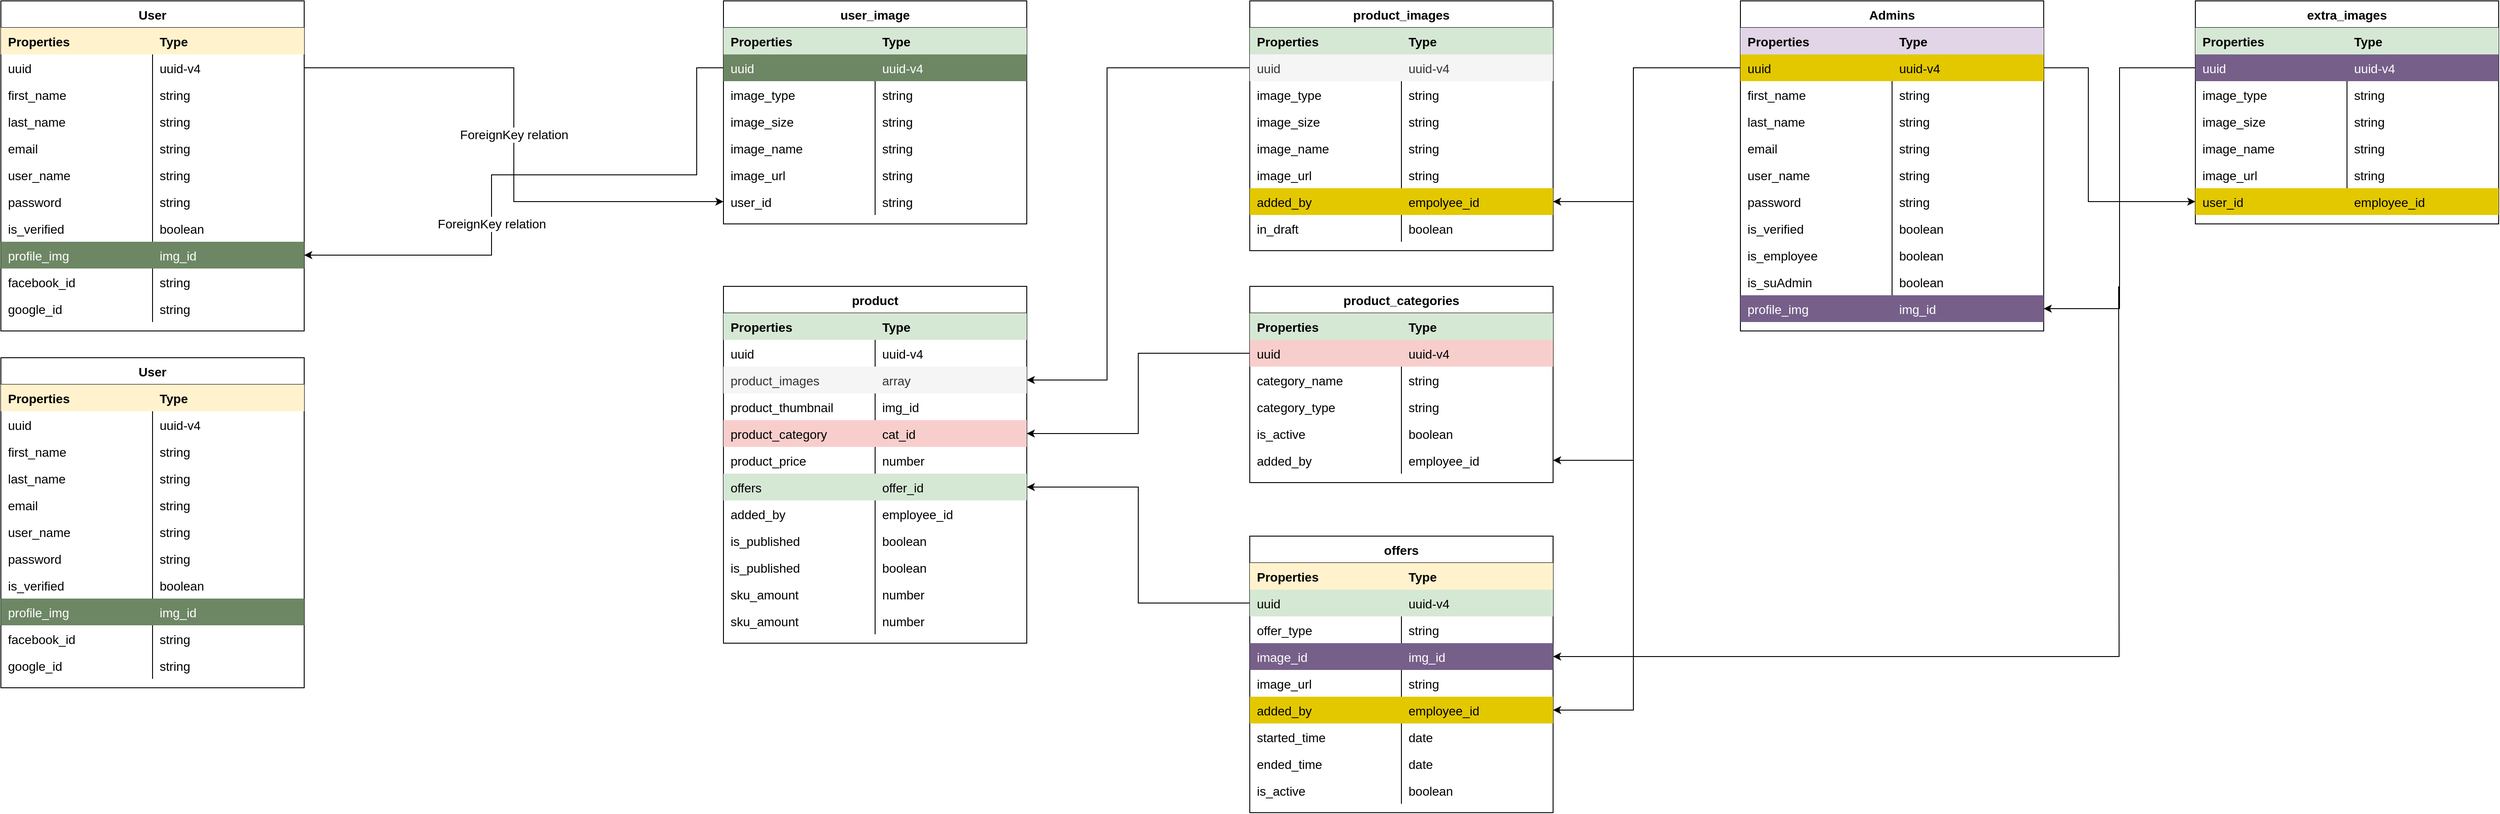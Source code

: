 <mxfile version="15.4.1" type="github">
  <diagram id="C_AF5Dmtj_NMx9QQDoHA" name="Page-1">
    <mxGraphModel dx="1447" dy="780" grid="1" gridSize="10" guides="1" tooltips="1" connect="1" arrows="1" fold="1" page="1" pageScale="1" pageWidth="850" pageHeight="1100" math="0" shadow="0">
      <root>
        <mxCell id="0" />
        <mxCell id="1" parent="0" />
        <mxCell id="cc33-nHJks1LTE5c6Wvg-43" value="User" style="shape=table;startSize=30;container=1;collapsible=1;childLayout=tableLayout;fixedRows=1;rowLines=0;fontStyle=1;align=center;resizeLast=1;fontSize=14;" vertex="1" parent="1">
          <mxGeometry x="40" y="40" width="340" height="370" as="geometry" />
        </mxCell>
        <mxCell id="cc33-nHJks1LTE5c6Wvg-73" style="shape=partialRectangle;collapsible=0;dropTarget=0;pointerEvents=0;fillColor=none;top=0;left=0;bottom=0;right=0;points=[[0,0.5],[1,0.5]];portConstraint=eastwest;fontSize=14;" vertex="1" parent="cc33-nHJks1LTE5c6Wvg-43">
          <mxGeometry y="30" width="340" height="30" as="geometry" />
        </mxCell>
        <mxCell id="cc33-nHJks1LTE5c6Wvg-74" value="Properties" style="shape=partialRectangle;connectable=0;top=0;left=0;bottom=0;right=0;align=left;spacingLeft=6;overflow=hidden;fontSize=14;fontStyle=1;fillColor=#fff2cc;strokeColor=#d6b656;" vertex="1" parent="cc33-nHJks1LTE5c6Wvg-73">
          <mxGeometry width="170" height="30" as="geometry">
            <mxRectangle width="170" height="30" as="alternateBounds" />
          </mxGeometry>
        </mxCell>
        <mxCell id="cc33-nHJks1LTE5c6Wvg-75" value="Type" style="shape=partialRectangle;connectable=0;top=0;left=0;bottom=0;right=0;align=left;spacingLeft=6;overflow=hidden;fontSize=14;fontStyle=1;fillColor=#fff2cc;strokeColor=#d6b656;" vertex="1" parent="cc33-nHJks1LTE5c6Wvg-73">
          <mxGeometry x="170" width="170" height="30" as="geometry">
            <mxRectangle width="170" height="30" as="alternateBounds" />
          </mxGeometry>
        </mxCell>
        <mxCell id="cc33-nHJks1LTE5c6Wvg-47" value="" style="shape=partialRectangle;collapsible=0;dropTarget=0;pointerEvents=0;fillColor=none;top=0;left=0;bottom=0;right=0;points=[[0,0.5],[1,0.5]];portConstraint=eastwest;fontSize=14;" vertex="1" parent="cc33-nHJks1LTE5c6Wvg-43">
          <mxGeometry y="60" width="340" height="30" as="geometry" />
        </mxCell>
        <mxCell id="cc33-nHJks1LTE5c6Wvg-49" value="uuid" style="shape=partialRectangle;connectable=0;fillColor=none;top=0;left=0;bottom=0;right=0;align=left;spacingLeft=6;overflow=hidden;fontSize=14;" vertex="1" parent="cc33-nHJks1LTE5c6Wvg-47">
          <mxGeometry width="170" height="30" as="geometry">
            <mxRectangle width="170" height="30" as="alternateBounds" />
          </mxGeometry>
        </mxCell>
        <mxCell id="cc33-nHJks1LTE5c6Wvg-67" value="uuid-v4" style="shape=partialRectangle;connectable=0;fillColor=none;top=0;left=0;bottom=0;right=0;align=left;spacingLeft=6;overflow=hidden;fontSize=14;" vertex="1" parent="cc33-nHJks1LTE5c6Wvg-47">
          <mxGeometry x="170" width="170" height="30" as="geometry">
            <mxRectangle width="170" height="30" as="alternateBounds" />
          </mxGeometry>
        </mxCell>
        <mxCell id="cc33-nHJks1LTE5c6Wvg-50" value="" style="shape=partialRectangle;collapsible=0;dropTarget=0;pointerEvents=0;fillColor=none;top=0;left=0;bottom=0;right=0;points=[[0,0.5],[1,0.5]];portConstraint=eastwest;fontSize=14;" vertex="1" parent="cc33-nHJks1LTE5c6Wvg-43">
          <mxGeometry y="90" width="340" height="30" as="geometry" />
        </mxCell>
        <mxCell id="cc33-nHJks1LTE5c6Wvg-52" value="first_name" style="shape=partialRectangle;connectable=0;fillColor=none;top=0;left=0;bottom=0;right=0;align=left;spacingLeft=6;overflow=hidden;fontSize=14;" vertex="1" parent="cc33-nHJks1LTE5c6Wvg-50">
          <mxGeometry width="170" height="30" as="geometry">
            <mxRectangle width="170" height="30" as="alternateBounds" />
          </mxGeometry>
        </mxCell>
        <mxCell id="cc33-nHJks1LTE5c6Wvg-68" value="string" style="shape=partialRectangle;connectable=0;fillColor=none;top=0;left=0;bottom=0;right=0;align=left;spacingLeft=6;overflow=hidden;fontSize=14;" vertex="1" parent="cc33-nHJks1LTE5c6Wvg-50">
          <mxGeometry x="170" width="170" height="30" as="geometry">
            <mxRectangle width="170" height="30" as="alternateBounds" />
          </mxGeometry>
        </mxCell>
        <mxCell id="cc33-nHJks1LTE5c6Wvg-53" value="" style="shape=partialRectangle;collapsible=0;dropTarget=0;pointerEvents=0;fillColor=none;top=0;left=0;bottom=0;right=0;points=[[0,0.5],[1,0.5]];portConstraint=eastwest;fontSize=14;" vertex="1" parent="cc33-nHJks1LTE5c6Wvg-43">
          <mxGeometry y="120" width="340" height="30" as="geometry" />
        </mxCell>
        <mxCell id="cc33-nHJks1LTE5c6Wvg-55" value="last_name" style="shape=partialRectangle;connectable=0;fillColor=none;top=0;left=0;bottom=0;right=0;align=left;spacingLeft=6;overflow=hidden;fontSize=14;" vertex="1" parent="cc33-nHJks1LTE5c6Wvg-53">
          <mxGeometry width="170" height="30" as="geometry">
            <mxRectangle width="170" height="30" as="alternateBounds" />
          </mxGeometry>
        </mxCell>
        <mxCell id="cc33-nHJks1LTE5c6Wvg-69" value="string" style="shape=partialRectangle;connectable=0;fillColor=none;top=0;left=0;bottom=0;right=0;align=left;spacingLeft=6;overflow=hidden;fontSize=14;" vertex="1" parent="cc33-nHJks1LTE5c6Wvg-53">
          <mxGeometry x="170" width="170" height="30" as="geometry">
            <mxRectangle width="170" height="30" as="alternateBounds" />
          </mxGeometry>
        </mxCell>
        <mxCell id="cc33-nHJks1LTE5c6Wvg-76" style="shape=partialRectangle;collapsible=0;dropTarget=0;pointerEvents=0;fillColor=none;top=0;left=0;bottom=0;right=0;points=[[0,0.5],[1,0.5]];portConstraint=eastwest;fontSize=14;" vertex="1" parent="cc33-nHJks1LTE5c6Wvg-43">
          <mxGeometry y="150" width="340" height="30" as="geometry" />
        </mxCell>
        <mxCell id="cc33-nHJks1LTE5c6Wvg-77" value="email" style="shape=partialRectangle;connectable=0;fillColor=none;top=0;left=0;bottom=0;right=0;align=left;spacingLeft=6;overflow=hidden;fontSize=14;" vertex="1" parent="cc33-nHJks1LTE5c6Wvg-76">
          <mxGeometry width="170" height="30" as="geometry">
            <mxRectangle width="170" height="30" as="alternateBounds" />
          </mxGeometry>
        </mxCell>
        <mxCell id="cc33-nHJks1LTE5c6Wvg-78" value="string" style="shape=partialRectangle;connectable=0;fillColor=none;top=0;left=0;bottom=0;right=0;align=left;spacingLeft=6;overflow=hidden;fontSize=14;" vertex="1" parent="cc33-nHJks1LTE5c6Wvg-76">
          <mxGeometry x="170" width="170" height="30" as="geometry">
            <mxRectangle width="170" height="30" as="alternateBounds" />
          </mxGeometry>
        </mxCell>
        <mxCell id="cc33-nHJks1LTE5c6Wvg-79" style="shape=partialRectangle;collapsible=0;dropTarget=0;pointerEvents=0;fillColor=none;top=0;left=0;bottom=0;right=0;points=[[0,0.5],[1,0.5]];portConstraint=eastwest;fontSize=14;" vertex="1" parent="cc33-nHJks1LTE5c6Wvg-43">
          <mxGeometry y="180" width="340" height="30" as="geometry" />
        </mxCell>
        <mxCell id="cc33-nHJks1LTE5c6Wvg-80" value="user_name" style="shape=partialRectangle;connectable=0;fillColor=none;top=0;left=0;bottom=0;right=0;align=left;spacingLeft=6;overflow=hidden;fontSize=14;" vertex="1" parent="cc33-nHJks1LTE5c6Wvg-79">
          <mxGeometry width="170" height="30" as="geometry">
            <mxRectangle width="170" height="30" as="alternateBounds" />
          </mxGeometry>
        </mxCell>
        <mxCell id="cc33-nHJks1LTE5c6Wvg-81" value="string" style="shape=partialRectangle;connectable=0;fillColor=none;top=0;left=0;bottom=0;right=0;align=left;spacingLeft=6;overflow=hidden;fontSize=14;" vertex="1" parent="cc33-nHJks1LTE5c6Wvg-79">
          <mxGeometry x="170" width="170" height="30" as="geometry">
            <mxRectangle width="170" height="30" as="alternateBounds" />
          </mxGeometry>
        </mxCell>
        <mxCell id="cc33-nHJks1LTE5c6Wvg-82" style="shape=partialRectangle;collapsible=0;dropTarget=0;pointerEvents=0;fillColor=none;top=0;left=0;bottom=0;right=0;points=[[0,0.5],[1,0.5]];portConstraint=eastwest;fontSize=14;" vertex="1" parent="cc33-nHJks1LTE5c6Wvg-43">
          <mxGeometry y="210" width="340" height="30" as="geometry" />
        </mxCell>
        <mxCell id="cc33-nHJks1LTE5c6Wvg-83" value="password" style="shape=partialRectangle;connectable=0;fillColor=none;top=0;left=0;bottom=0;right=0;align=left;spacingLeft=6;overflow=hidden;fontSize=14;" vertex="1" parent="cc33-nHJks1LTE5c6Wvg-82">
          <mxGeometry width="170" height="30" as="geometry">
            <mxRectangle width="170" height="30" as="alternateBounds" />
          </mxGeometry>
        </mxCell>
        <mxCell id="cc33-nHJks1LTE5c6Wvg-84" value="string" style="shape=partialRectangle;connectable=0;fillColor=none;top=0;left=0;bottom=0;right=0;align=left;spacingLeft=6;overflow=hidden;fontSize=14;" vertex="1" parent="cc33-nHJks1LTE5c6Wvg-82">
          <mxGeometry x="170" width="170" height="30" as="geometry">
            <mxRectangle width="170" height="30" as="alternateBounds" />
          </mxGeometry>
        </mxCell>
        <mxCell id="cc33-nHJks1LTE5c6Wvg-85" style="shape=partialRectangle;collapsible=0;dropTarget=0;pointerEvents=0;fillColor=none;top=0;left=0;bottom=0;right=0;points=[[0,0.5],[1,0.5]];portConstraint=eastwest;fontSize=14;" vertex="1" parent="cc33-nHJks1LTE5c6Wvg-43">
          <mxGeometry y="240" width="340" height="30" as="geometry" />
        </mxCell>
        <mxCell id="cc33-nHJks1LTE5c6Wvg-86" value="is_verified" style="shape=partialRectangle;connectable=0;fillColor=none;top=0;left=0;bottom=0;right=0;align=left;spacingLeft=6;overflow=hidden;fontSize=14;" vertex="1" parent="cc33-nHJks1LTE5c6Wvg-85">
          <mxGeometry width="170" height="30" as="geometry">
            <mxRectangle width="170" height="30" as="alternateBounds" />
          </mxGeometry>
        </mxCell>
        <mxCell id="cc33-nHJks1LTE5c6Wvg-87" value="boolean" style="shape=partialRectangle;connectable=0;fillColor=none;top=0;left=0;bottom=0;right=0;align=left;spacingLeft=6;overflow=hidden;fontSize=14;" vertex="1" parent="cc33-nHJks1LTE5c6Wvg-85">
          <mxGeometry x="170" width="170" height="30" as="geometry">
            <mxRectangle width="170" height="30" as="alternateBounds" />
          </mxGeometry>
        </mxCell>
        <mxCell id="cc33-nHJks1LTE5c6Wvg-88" style="shape=partialRectangle;collapsible=0;dropTarget=0;pointerEvents=0;fillColor=none;top=0;left=0;bottom=0;right=0;points=[[0,0.5],[1,0.5]];portConstraint=eastwest;fontSize=14;" vertex="1" parent="cc33-nHJks1LTE5c6Wvg-43">
          <mxGeometry y="270" width="340" height="30" as="geometry" />
        </mxCell>
        <mxCell id="cc33-nHJks1LTE5c6Wvg-89" value="profile_img" style="shape=partialRectangle;connectable=0;fillColor=#6d8764;top=0;left=0;bottom=0;right=0;align=left;spacingLeft=6;overflow=hidden;fontSize=14;strokeColor=#3A5431;fontColor=#ffffff;" vertex="1" parent="cc33-nHJks1LTE5c6Wvg-88">
          <mxGeometry width="170" height="30" as="geometry">
            <mxRectangle width="170" height="30" as="alternateBounds" />
          </mxGeometry>
        </mxCell>
        <mxCell id="cc33-nHJks1LTE5c6Wvg-90" value="img_id" style="shape=partialRectangle;connectable=0;fillColor=#6d8764;top=0;left=0;bottom=0;right=0;align=left;spacingLeft=6;overflow=hidden;fontSize=14;strokeColor=#3A5431;fontColor=#ffffff;" vertex="1" parent="cc33-nHJks1LTE5c6Wvg-88">
          <mxGeometry x="170" width="170" height="30" as="geometry">
            <mxRectangle width="170" height="30" as="alternateBounds" />
          </mxGeometry>
        </mxCell>
        <mxCell id="cc33-nHJks1LTE5c6Wvg-175" style="shape=partialRectangle;collapsible=0;dropTarget=0;pointerEvents=0;fillColor=none;top=0;left=0;bottom=0;right=0;points=[[0,0.5],[1,0.5]];portConstraint=eastwest;fontSize=14;" vertex="1" parent="cc33-nHJks1LTE5c6Wvg-43">
          <mxGeometry y="300" width="340" height="30" as="geometry" />
        </mxCell>
        <mxCell id="cc33-nHJks1LTE5c6Wvg-176" value="facebook_id" style="shape=partialRectangle;connectable=0;fillColor=none;top=0;left=0;bottom=0;right=0;align=left;spacingLeft=6;overflow=hidden;fontSize=14;" vertex="1" parent="cc33-nHJks1LTE5c6Wvg-175">
          <mxGeometry width="170" height="30" as="geometry">
            <mxRectangle width="170" height="30" as="alternateBounds" />
          </mxGeometry>
        </mxCell>
        <mxCell id="cc33-nHJks1LTE5c6Wvg-177" value="string" style="shape=partialRectangle;connectable=0;fillColor=none;top=0;left=0;bottom=0;right=0;align=left;spacingLeft=6;overflow=hidden;fontSize=14;" vertex="1" parent="cc33-nHJks1LTE5c6Wvg-175">
          <mxGeometry x="170" width="170" height="30" as="geometry">
            <mxRectangle width="170" height="30" as="alternateBounds" />
          </mxGeometry>
        </mxCell>
        <mxCell id="cc33-nHJks1LTE5c6Wvg-178" style="shape=partialRectangle;collapsible=0;dropTarget=0;pointerEvents=0;fillColor=none;top=0;left=0;bottom=0;right=0;points=[[0,0.5],[1,0.5]];portConstraint=eastwest;fontSize=14;" vertex="1" parent="cc33-nHJks1LTE5c6Wvg-43">
          <mxGeometry y="330" width="340" height="30" as="geometry" />
        </mxCell>
        <mxCell id="cc33-nHJks1LTE5c6Wvg-179" value="google_id" style="shape=partialRectangle;connectable=0;fillColor=none;top=0;left=0;bottom=0;right=0;align=left;spacingLeft=6;overflow=hidden;fontSize=14;" vertex="1" parent="cc33-nHJks1LTE5c6Wvg-178">
          <mxGeometry width="170" height="30" as="geometry">
            <mxRectangle width="170" height="30" as="alternateBounds" />
          </mxGeometry>
        </mxCell>
        <mxCell id="cc33-nHJks1LTE5c6Wvg-180" value="string" style="shape=partialRectangle;connectable=0;fillColor=none;top=0;left=0;bottom=0;right=0;align=left;spacingLeft=6;overflow=hidden;fontSize=14;" vertex="1" parent="cc33-nHJks1LTE5c6Wvg-178">
          <mxGeometry x="170" width="170" height="30" as="geometry">
            <mxRectangle width="170" height="30" as="alternateBounds" />
          </mxGeometry>
        </mxCell>
        <mxCell id="cc33-nHJks1LTE5c6Wvg-97" value="Admins" style="shape=table;startSize=30;container=1;collapsible=1;childLayout=tableLayout;fixedRows=1;rowLines=0;fontStyle=1;align=center;resizeLast=1;fontSize=14;" vertex="1" parent="1">
          <mxGeometry x="1990" y="40" width="340" height="370" as="geometry" />
        </mxCell>
        <mxCell id="cc33-nHJks1LTE5c6Wvg-98" style="shape=partialRectangle;collapsible=0;dropTarget=0;pointerEvents=0;fillColor=none;top=0;left=0;bottom=0;right=0;points=[[0,0.5],[1,0.5]];portConstraint=eastwest;fontSize=14;" vertex="1" parent="cc33-nHJks1LTE5c6Wvg-97">
          <mxGeometry y="30" width="340" height="30" as="geometry" />
        </mxCell>
        <mxCell id="cc33-nHJks1LTE5c6Wvg-99" value="Properties" style="shape=partialRectangle;connectable=0;top=0;left=0;bottom=0;right=0;align=left;spacingLeft=6;overflow=hidden;fontSize=14;fontStyle=1;fillColor=#e1d5e7;strokeColor=#9673a6;" vertex="1" parent="cc33-nHJks1LTE5c6Wvg-98">
          <mxGeometry width="170" height="30" as="geometry">
            <mxRectangle width="170" height="30" as="alternateBounds" />
          </mxGeometry>
        </mxCell>
        <mxCell id="cc33-nHJks1LTE5c6Wvg-100" value="Type" style="shape=partialRectangle;connectable=0;top=0;left=0;bottom=0;right=0;align=left;spacingLeft=6;overflow=hidden;fontSize=14;fontStyle=1;fillColor=#e1d5e7;strokeColor=#9673a6;" vertex="1" parent="cc33-nHJks1LTE5c6Wvg-98">
          <mxGeometry x="170" width="170" height="30" as="geometry">
            <mxRectangle width="170" height="30" as="alternateBounds" />
          </mxGeometry>
        </mxCell>
        <mxCell id="cc33-nHJks1LTE5c6Wvg-101" value="" style="shape=partialRectangle;collapsible=0;dropTarget=0;pointerEvents=0;fillColor=none;top=0;left=0;bottom=0;right=0;points=[[0,0.5],[1,0.5]];portConstraint=eastwest;fontSize=14;" vertex="1" parent="cc33-nHJks1LTE5c6Wvg-97">
          <mxGeometry y="60" width="340" height="30" as="geometry" />
        </mxCell>
        <mxCell id="cc33-nHJks1LTE5c6Wvg-102" value="uuid" style="shape=partialRectangle;connectable=0;fillColor=#e3c800;top=0;left=0;bottom=0;right=0;align=left;spacingLeft=6;overflow=hidden;fontSize=14;strokeColor=#B09500;fontColor=#000000;" vertex="1" parent="cc33-nHJks1LTE5c6Wvg-101">
          <mxGeometry width="170" height="30" as="geometry">
            <mxRectangle width="170" height="30" as="alternateBounds" />
          </mxGeometry>
        </mxCell>
        <mxCell id="cc33-nHJks1LTE5c6Wvg-103" value="uuid-v4" style="shape=partialRectangle;connectable=0;fillColor=#e3c800;top=0;left=0;bottom=0;right=0;align=left;spacingLeft=6;overflow=hidden;fontSize=14;strokeColor=#B09500;fontColor=#000000;" vertex="1" parent="cc33-nHJks1LTE5c6Wvg-101">
          <mxGeometry x="170" width="170" height="30" as="geometry">
            <mxRectangle width="170" height="30" as="alternateBounds" />
          </mxGeometry>
        </mxCell>
        <mxCell id="cc33-nHJks1LTE5c6Wvg-104" value="" style="shape=partialRectangle;collapsible=0;dropTarget=0;pointerEvents=0;fillColor=none;top=0;left=0;bottom=0;right=0;points=[[0,0.5],[1,0.5]];portConstraint=eastwest;fontSize=14;" vertex="1" parent="cc33-nHJks1LTE5c6Wvg-97">
          <mxGeometry y="90" width="340" height="30" as="geometry" />
        </mxCell>
        <mxCell id="cc33-nHJks1LTE5c6Wvg-105" value="first_name" style="shape=partialRectangle;connectable=0;fillColor=none;top=0;left=0;bottom=0;right=0;align=left;spacingLeft=6;overflow=hidden;fontSize=14;" vertex="1" parent="cc33-nHJks1LTE5c6Wvg-104">
          <mxGeometry width="170" height="30" as="geometry">
            <mxRectangle width="170" height="30" as="alternateBounds" />
          </mxGeometry>
        </mxCell>
        <mxCell id="cc33-nHJks1LTE5c6Wvg-106" value="string" style="shape=partialRectangle;connectable=0;fillColor=none;top=0;left=0;bottom=0;right=0;align=left;spacingLeft=6;overflow=hidden;fontSize=14;" vertex="1" parent="cc33-nHJks1LTE5c6Wvg-104">
          <mxGeometry x="170" width="170" height="30" as="geometry">
            <mxRectangle width="170" height="30" as="alternateBounds" />
          </mxGeometry>
        </mxCell>
        <mxCell id="cc33-nHJks1LTE5c6Wvg-107" value="" style="shape=partialRectangle;collapsible=0;dropTarget=0;pointerEvents=0;fillColor=none;top=0;left=0;bottom=0;right=0;points=[[0,0.5],[1,0.5]];portConstraint=eastwest;fontSize=14;" vertex="1" parent="cc33-nHJks1LTE5c6Wvg-97">
          <mxGeometry y="120" width="340" height="30" as="geometry" />
        </mxCell>
        <mxCell id="cc33-nHJks1LTE5c6Wvg-108" value="last_name" style="shape=partialRectangle;connectable=0;fillColor=none;top=0;left=0;bottom=0;right=0;align=left;spacingLeft=6;overflow=hidden;fontSize=14;" vertex="1" parent="cc33-nHJks1LTE5c6Wvg-107">
          <mxGeometry width="170" height="30" as="geometry">
            <mxRectangle width="170" height="30" as="alternateBounds" />
          </mxGeometry>
        </mxCell>
        <mxCell id="cc33-nHJks1LTE5c6Wvg-109" value="string" style="shape=partialRectangle;connectable=0;fillColor=none;top=0;left=0;bottom=0;right=0;align=left;spacingLeft=6;overflow=hidden;fontSize=14;" vertex="1" parent="cc33-nHJks1LTE5c6Wvg-107">
          <mxGeometry x="170" width="170" height="30" as="geometry">
            <mxRectangle width="170" height="30" as="alternateBounds" />
          </mxGeometry>
        </mxCell>
        <mxCell id="cc33-nHJks1LTE5c6Wvg-110" style="shape=partialRectangle;collapsible=0;dropTarget=0;pointerEvents=0;fillColor=none;top=0;left=0;bottom=0;right=0;points=[[0,0.5],[1,0.5]];portConstraint=eastwest;fontSize=14;" vertex="1" parent="cc33-nHJks1LTE5c6Wvg-97">
          <mxGeometry y="150" width="340" height="30" as="geometry" />
        </mxCell>
        <mxCell id="cc33-nHJks1LTE5c6Wvg-111" value="email" style="shape=partialRectangle;connectable=0;fillColor=none;top=0;left=0;bottom=0;right=0;align=left;spacingLeft=6;overflow=hidden;fontSize=14;" vertex="1" parent="cc33-nHJks1LTE5c6Wvg-110">
          <mxGeometry width="170" height="30" as="geometry">
            <mxRectangle width="170" height="30" as="alternateBounds" />
          </mxGeometry>
        </mxCell>
        <mxCell id="cc33-nHJks1LTE5c6Wvg-112" value="string" style="shape=partialRectangle;connectable=0;fillColor=none;top=0;left=0;bottom=0;right=0;align=left;spacingLeft=6;overflow=hidden;fontSize=14;" vertex="1" parent="cc33-nHJks1LTE5c6Wvg-110">
          <mxGeometry x="170" width="170" height="30" as="geometry">
            <mxRectangle width="170" height="30" as="alternateBounds" />
          </mxGeometry>
        </mxCell>
        <mxCell id="cc33-nHJks1LTE5c6Wvg-113" style="shape=partialRectangle;collapsible=0;dropTarget=0;pointerEvents=0;fillColor=none;top=0;left=0;bottom=0;right=0;points=[[0,0.5],[1,0.5]];portConstraint=eastwest;fontSize=14;" vertex="1" parent="cc33-nHJks1LTE5c6Wvg-97">
          <mxGeometry y="180" width="340" height="30" as="geometry" />
        </mxCell>
        <mxCell id="cc33-nHJks1LTE5c6Wvg-114" value="user_name" style="shape=partialRectangle;connectable=0;fillColor=none;top=0;left=0;bottom=0;right=0;align=left;spacingLeft=6;overflow=hidden;fontSize=14;" vertex="1" parent="cc33-nHJks1LTE5c6Wvg-113">
          <mxGeometry width="170" height="30" as="geometry">
            <mxRectangle width="170" height="30" as="alternateBounds" />
          </mxGeometry>
        </mxCell>
        <mxCell id="cc33-nHJks1LTE5c6Wvg-115" value="string" style="shape=partialRectangle;connectable=0;fillColor=none;top=0;left=0;bottom=0;right=0;align=left;spacingLeft=6;overflow=hidden;fontSize=14;" vertex="1" parent="cc33-nHJks1LTE5c6Wvg-113">
          <mxGeometry x="170" width="170" height="30" as="geometry">
            <mxRectangle width="170" height="30" as="alternateBounds" />
          </mxGeometry>
        </mxCell>
        <mxCell id="cc33-nHJks1LTE5c6Wvg-116" style="shape=partialRectangle;collapsible=0;dropTarget=0;pointerEvents=0;fillColor=none;top=0;left=0;bottom=0;right=0;points=[[0,0.5],[1,0.5]];portConstraint=eastwest;fontSize=14;" vertex="1" parent="cc33-nHJks1LTE5c6Wvg-97">
          <mxGeometry y="210" width="340" height="30" as="geometry" />
        </mxCell>
        <mxCell id="cc33-nHJks1LTE5c6Wvg-117" value="password" style="shape=partialRectangle;connectable=0;fillColor=none;top=0;left=0;bottom=0;right=0;align=left;spacingLeft=6;overflow=hidden;fontSize=14;" vertex="1" parent="cc33-nHJks1LTE5c6Wvg-116">
          <mxGeometry width="170" height="30" as="geometry">
            <mxRectangle width="170" height="30" as="alternateBounds" />
          </mxGeometry>
        </mxCell>
        <mxCell id="cc33-nHJks1LTE5c6Wvg-118" value="string" style="shape=partialRectangle;connectable=0;fillColor=none;top=0;left=0;bottom=0;right=0;align=left;spacingLeft=6;overflow=hidden;fontSize=14;" vertex="1" parent="cc33-nHJks1LTE5c6Wvg-116">
          <mxGeometry x="170" width="170" height="30" as="geometry">
            <mxRectangle width="170" height="30" as="alternateBounds" />
          </mxGeometry>
        </mxCell>
        <mxCell id="cc33-nHJks1LTE5c6Wvg-119" style="shape=partialRectangle;collapsible=0;dropTarget=0;pointerEvents=0;fillColor=none;top=0;left=0;bottom=0;right=0;points=[[0,0.5],[1,0.5]];portConstraint=eastwest;fontSize=14;" vertex="1" parent="cc33-nHJks1LTE5c6Wvg-97">
          <mxGeometry y="240" width="340" height="30" as="geometry" />
        </mxCell>
        <mxCell id="cc33-nHJks1LTE5c6Wvg-120" value="is_verified" style="shape=partialRectangle;connectable=0;fillColor=none;top=0;left=0;bottom=0;right=0;align=left;spacingLeft=6;overflow=hidden;fontSize=14;" vertex="1" parent="cc33-nHJks1LTE5c6Wvg-119">
          <mxGeometry width="170" height="30" as="geometry">
            <mxRectangle width="170" height="30" as="alternateBounds" />
          </mxGeometry>
        </mxCell>
        <mxCell id="cc33-nHJks1LTE5c6Wvg-121" value="boolean" style="shape=partialRectangle;connectable=0;fillColor=none;top=0;left=0;bottom=0;right=0;align=left;spacingLeft=6;overflow=hidden;fontSize=14;" vertex="1" parent="cc33-nHJks1LTE5c6Wvg-119">
          <mxGeometry x="170" width="170" height="30" as="geometry">
            <mxRectangle width="170" height="30" as="alternateBounds" />
          </mxGeometry>
        </mxCell>
        <mxCell id="cc33-nHJks1LTE5c6Wvg-131" style="shape=partialRectangle;collapsible=0;dropTarget=0;pointerEvents=0;fillColor=none;top=0;left=0;bottom=0;right=0;points=[[0,0.5],[1,0.5]];portConstraint=eastwest;fontSize=14;" vertex="1" parent="cc33-nHJks1LTE5c6Wvg-97">
          <mxGeometry y="270" width="340" height="30" as="geometry" />
        </mxCell>
        <mxCell id="cc33-nHJks1LTE5c6Wvg-132" value="is_employee" style="shape=partialRectangle;connectable=0;fillColor=none;top=0;left=0;bottom=0;right=0;align=left;spacingLeft=6;overflow=hidden;fontSize=14;" vertex="1" parent="cc33-nHJks1LTE5c6Wvg-131">
          <mxGeometry width="170" height="30" as="geometry">
            <mxRectangle width="170" height="30" as="alternateBounds" />
          </mxGeometry>
        </mxCell>
        <mxCell id="cc33-nHJks1LTE5c6Wvg-133" value="boolean" style="shape=partialRectangle;connectable=0;fillColor=none;top=0;left=0;bottom=0;right=0;align=left;spacingLeft=6;overflow=hidden;fontSize=14;" vertex="1" parent="cc33-nHJks1LTE5c6Wvg-131">
          <mxGeometry x="170" width="170" height="30" as="geometry">
            <mxRectangle width="170" height="30" as="alternateBounds" />
          </mxGeometry>
        </mxCell>
        <mxCell id="cc33-nHJks1LTE5c6Wvg-125" style="shape=partialRectangle;collapsible=0;dropTarget=0;pointerEvents=0;fillColor=none;top=0;left=0;bottom=0;right=0;points=[[0,0.5],[1,0.5]];portConstraint=eastwest;fontSize=14;" vertex="1" parent="cc33-nHJks1LTE5c6Wvg-97">
          <mxGeometry y="300" width="340" height="30" as="geometry" />
        </mxCell>
        <mxCell id="cc33-nHJks1LTE5c6Wvg-126" value="is_suAdmin" style="shape=partialRectangle;connectable=0;fillColor=none;top=0;left=0;bottom=0;right=0;align=left;spacingLeft=6;overflow=hidden;fontSize=14;" vertex="1" parent="cc33-nHJks1LTE5c6Wvg-125">
          <mxGeometry width="170" height="30" as="geometry">
            <mxRectangle width="170" height="30" as="alternateBounds" />
          </mxGeometry>
        </mxCell>
        <mxCell id="cc33-nHJks1LTE5c6Wvg-127" value="boolean" style="shape=partialRectangle;connectable=0;fillColor=none;top=0;left=0;bottom=0;right=0;align=left;spacingLeft=6;overflow=hidden;fontSize=14;" vertex="1" parent="cc33-nHJks1LTE5c6Wvg-125">
          <mxGeometry x="170" width="170" height="30" as="geometry">
            <mxRectangle width="170" height="30" as="alternateBounds" />
          </mxGeometry>
        </mxCell>
        <mxCell id="cc33-nHJks1LTE5c6Wvg-128" style="shape=partialRectangle;collapsible=0;dropTarget=0;pointerEvents=0;fillColor=none;top=0;left=0;bottom=0;right=0;points=[[0,0.5],[1,0.5]];portConstraint=eastwest;fontSize=14;" vertex="1" parent="cc33-nHJks1LTE5c6Wvg-97">
          <mxGeometry y="330" width="340" height="30" as="geometry" />
        </mxCell>
        <mxCell id="cc33-nHJks1LTE5c6Wvg-129" value="profile_img" style="shape=partialRectangle;connectable=0;fillColor=#76608a;top=0;left=0;bottom=0;right=0;align=left;spacingLeft=6;overflow=hidden;fontSize=14;strokeColor=#432D57;fontColor=#ffffff;" vertex="1" parent="cc33-nHJks1LTE5c6Wvg-128">
          <mxGeometry width="170" height="30" as="geometry">
            <mxRectangle width="170" height="30" as="alternateBounds" />
          </mxGeometry>
        </mxCell>
        <mxCell id="cc33-nHJks1LTE5c6Wvg-130" value="img_id" style="shape=partialRectangle;connectable=0;fillColor=#76608a;top=0;left=0;bottom=0;right=0;align=left;spacingLeft=6;overflow=hidden;fontSize=14;strokeColor=#432D57;fontColor=#ffffff;" vertex="1" parent="cc33-nHJks1LTE5c6Wvg-128">
          <mxGeometry x="170" width="170" height="30" as="geometry">
            <mxRectangle width="170" height="30" as="alternateBounds" />
          </mxGeometry>
        </mxCell>
        <mxCell id="cc33-nHJks1LTE5c6Wvg-134" value="user_image" style="shape=table;startSize=30;container=1;collapsible=1;childLayout=tableLayout;fixedRows=1;rowLines=0;fontStyle=1;align=center;resizeLast=1;fontSize=14;" vertex="1" parent="1">
          <mxGeometry x="850" y="40" width="340" height="250" as="geometry" />
        </mxCell>
        <mxCell id="cc33-nHJks1LTE5c6Wvg-135" style="shape=partialRectangle;collapsible=0;dropTarget=0;pointerEvents=0;fillColor=none;top=0;left=0;bottom=0;right=0;points=[[0,0.5],[1,0.5]];portConstraint=eastwest;fontSize=14;" vertex="1" parent="cc33-nHJks1LTE5c6Wvg-134">
          <mxGeometry y="30" width="340" height="30" as="geometry" />
        </mxCell>
        <mxCell id="cc33-nHJks1LTE5c6Wvg-136" value="Properties" style="shape=partialRectangle;connectable=0;top=0;left=0;bottom=0;right=0;align=left;spacingLeft=6;overflow=hidden;fontSize=14;fontStyle=1;fillColor=#d5e8d4;strokeColor=#82b366;" vertex="1" parent="cc33-nHJks1LTE5c6Wvg-135">
          <mxGeometry width="170" height="30" as="geometry">
            <mxRectangle width="170" height="30" as="alternateBounds" />
          </mxGeometry>
        </mxCell>
        <mxCell id="cc33-nHJks1LTE5c6Wvg-137" value="Type" style="shape=partialRectangle;connectable=0;top=0;left=0;bottom=0;right=0;align=left;spacingLeft=6;overflow=hidden;fontSize=14;fontStyle=1;fillColor=#d5e8d4;strokeColor=#82b366;" vertex="1" parent="cc33-nHJks1LTE5c6Wvg-135">
          <mxGeometry x="170" width="170" height="30" as="geometry">
            <mxRectangle width="170" height="30" as="alternateBounds" />
          </mxGeometry>
        </mxCell>
        <mxCell id="cc33-nHJks1LTE5c6Wvg-138" value="" style="shape=partialRectangle;collapsible=0;dropTarget=0;pointerEvents=0;fillColor=none;top=0;left=0;bottom=0;right=0;points=[[0,0.5],[1,0.5]];portConstraint=eastwest;fontSize=14;" vertex="1" parent="cc33-nHJks1LTE5c6Wvg-134">
          <mxGeometry y="60" width="340" height="30" as="geometry" />
        </mxCell>
        <mxCell id="cc33-nHJks1LTE5c6Wvg-139" value="uuid" style="shape=partialRectangle;connectable=0;fillColor=#6d8764;top=0;left=0;bottom=0;right=0;align=left;spacingLeft=6;overflow=hidden;fontSize=14;strokeColor=#3A5431;fontColor=#ffffff;" vertex="1" parent="cc33-nHJks1LTE5c6Wvg-138">
          <mxGeometry width="170" height="30" as="geometry">
            <mxRectangle width="170" height="30" as="alternateBounds" />
          </mxGeometry>
        </mxCell>
        <mxCell id="cc33-nHJks1LTE5c6Wvg-140" value="uuid-v4" style="shape=partialRectangle;connectable=0;fillColor=#6d8764;top=0;left=0;bottom=0;right=0;align=left;spacingLeft=6;overflow=hidden;fontSize=14;strokeColor=#3A5431;fontColor=#ffffff;" vertex="1" parent="cc33-nHJks1LTE5c6Wvg-138">
          <mxGeometry x="170" width="170" height="30" as="geometry">
            <mxRectangle width="170" height="30" as="alternateBounds" />
          </mxGeometry>
        </mxCell>
        <mxCell id="cc33-nHJks1LTE5c6Wvg-141" value="" style="shape=partialRectangle;collapsible=0;dropTarget=0;pointerEvents=0;fillColor=none;top=0;left=0;bottom=0;right=0;points=[[0,0.5],[1,0.5]];portConstraint=eastwest;fontSize=14;" vertex="1" parent="cc33-nHJks1LTE5c6Wvg-134">
          <mxGeometry y="90" width="340" height="30" as="geometry" />
        </mxCell>
        <mxCell id="cc33-nHJks1LTE5c6Wvg-142" value="image_type" style="shape=partialRectangle;connectable=0;fillColor=none;top=0;left=0;bottom=0;right=0;align=left;spacingLeft=6;overflow=hidden;fontSize=14;" vertex="1" parent="cc33-nHJks1LTE5c6Wvg-141">
          <mxGeometry width="170" height="30" as="geometry">
            <mxRectangle width="170" height="30" as="alternateBounds" />
          </mxGeometry>
        </mxCell>
        <mxCell id="cc33-nHJks1LTE5c6Wvg-143" value="string" style="shape=partialRectangle;connectable=0;fillColor=none;top=0;left=0;bottom=0;right=0;align=left;spacingLeft=6;overflow=hidden;fontSize=14;" vertex="1" parent="cc33-nHJks1LTE5c6Wvg-141">
          <mxGeometry x="170" width="170" height="30" as="geometry">
            <mxRectangle width="170" height="30" as="alternateBounds" />
          </mxGeometry>
        </mxCell>
        <mxCell id="cc33-nHJks1LTE5c6Wvg-144" value="" style="shape=partialRectangle;collapsible=0;dropTarget=0;pointerEvents=0;fillColor=none;top=0;left=0;bottom=0;right=0;points=[[0,0.5],[1,0.5]];portConstraint=eastwest;fontSize=14;" vertex="1" parent="cc33-nHJks1LTE5c6Wvg-134">
          <mxGeometry y="120" width="340" height="30" as="geometry" />
        </mxCell>
        <mxCell id="cc33-nHJks1LTE5c6Wvg-145" value="image_size" style="shape=partialRectangle;connectable=0;fillColor=none;top=0;left=0;bottom=0;right=0;align=left;spacingLeft=6;overflow=hidden;fontSize=14;" vertex="1" parent="cc33-nHJks1LTE5c6Wvg-144">
          <mxGeometry width="170" height="30" as="geometry">
            <mxRectangle width="170" height="30" as="alternateBounds" />
          </mxGeometry>
        </mxCell>
        <mxCell id="cc33-nHJks1LTE5c6Wvg-146" value="string" style="shape=partialRectangle;connectable=0;fillColor=none;top=0;left=0;bottom=0;right=0;align=left;spacingLeft=6;overflow=hidden;fontSize=14;" vertex="1" parent="cc33-nHJks1LTE5c6Wvg-144">
          <mxGeometry x="170" width="170" height="30" as="geometry">
            <mxRectangle width="170" height="30" as="alternateBounds" />
          </mxGeometry>
        </mxCell>
        <mxCell id="cc33-nHJks1LTE5c6Wvg-147" style="shape=partialRectangle;collapsible=0;dropTarget=0;pointerEvents=0;fillColor=none;top=0;left=0;bottom=0;right=0;points=[[0,0.5],[1,0.5]];portConstraint=eastwest;fontSize=14;" vertex="1" parent="cc33-nHJks1LTE5c6Wvg-134">
          <mxGeometry y="150" width="340" height="30" as="geometry" />
        </mxCell>
        <mxCell id="cc33-nHJks1LTE5c6Wvg-148" value="image_name" style="shape=partialRectangle;connectable=0;fillColor=none;top=0;left=0;bottom=0;right=0;align=left;spacingLeft=6;overflow=hidden;fontSize=14;" vertex="1" parent="cc33-nHJks1LTE5c6Wvg-147">
          <mxGeometry width="170" height="30" as="geometry">
            <mxRectangle width="170" height="30" as="alternateBounds" />
          </mxGeometry>
        </mxCell>
        <mxCell id="cc33-nHJks1LTE5c6Wvg-149" value="string" style="shape=partialRectangle;connectable=0;fillColor=none;top=0;left=0;bottom=0;right=0;align=left;spacingLeft=6;overflow=hidden;fontSize=14;" vertex="1" parent="cc33-nHJks1LTE5c6Wvg-147">
          <mxGeometry x="170" width="170" height="30" as="geometry">
            <mxRectangle width="170" height="30" as="alternateBounds" />
          </mxGeometry>
        </mxCell>
        <mxCell id="cc33-nHJks1LTE5c6Wvg-150" style="shape=partialRectangle;collapsible=0;dropTarget=0;pointerEvents=0;fillColor=none;top=0;left=0;bottom=0;right=0;points=[[0,0.5],[1,0.5]];portConstraint=eastwest;fontSize=14;" vertex="1" parent="cc33-nHJks1LTE5c6Wvg-134">
          <mxGeometry y="180" width="340" height="30" as="geometry" />
        </mxCell>
        <mxCell id="cc33-nHJks1LTE5c6Wvg-151" value="image_url" style="shape=partialRectangle;connectable=0;fillColor=none;top=0;left=0;bottom=0;right=0;align=left;spacingLeft=6;overflow=hidden;fontSize=14;" vertex="1" parent="cc33-nHJks1LTE5c6Wvg-150">
          <mxGeometry width="170" height="30" as="geometry">
            <mxRectangle width="170" height="30" as="alternateBounds" />
          </mxGeometry>
        </mxCell>
        <mxCell id="cc33-nHJks1LTE5c6Wvg-152" value="string" style="shape=partialRectangle;connectable=0;fillColor=none;top=0;left=0;bottom=0;right=0;align=left;spacingLeft=6;overflow=hidden;fontSize=14;" vertex="1" parent="cc33-nHJks1LTE5c6Wvg-150">
          <mxGeometry x="170" width="170" height="30" as="geometry">
            <mxRectangle width="170" height="30" as="alternateBounds" />
          </mxGeometry>
        </mxCell>
        <mxCell id="cc33-nHJks1LTE5c6Wvg-153" style="shape=partialRectangle;collapsible=0;dropTarget=0;pointerEvents=0;fillColor=none;top=0;left=0;bottom=0;right=0;points=[[0,0.5],[1,0.5]];portConstraint=eastwest;fontSize=14;" vertex="1" parent="cc33-nHJks1LTE5c6Wvg-134">
          <mxGeometry y="210" width="340" height="30" as="geometry" />
        </mxCell>
        <mxCell id="cc33-nHJks1LTE5c6Wvg-154" value="user_id" style="shape=partialRectangle;connectable=0;fillColor=none;top=0;left=0;bottom=0;right=0;align=left;spacingLeft=6;overflow=hidden;fontSize=14;" vertex="1" parent="cc33-nHJks1LTE5c6Wvg-153">
          <mxGeometry width="170" height="30" as="geometry">
            <mxRectangle width="170" height="30" as="alternateBounds" />
          </mxGeometry>
        </mxCell>
        <mxCell id="cc33-nHJks1LTE5c6Wvg-155" value="string" style="shape=partialRectangle;connectable=0;fillColor=none;top=0;left=0;bottom=0;right=0;align=left;spacingLeft=6;overflow=hidden;fontSize=14;" vertex="1" parent="cc33-nHJks1LTE5c6Wvg-153">
          <mxGeometry x="170" width="170" height="30" as="geometry">
            <mxRectangle width="170" height="30" as="alternateBounds" />
          </mxGeometry>
        </mxCell>
        <mxCell id="cc33-nHJks1LTE5c6Wvg-171" value="" style="endArrow=classic;html=1;rounded=0;fontSize=14;edgeStyle=orthogonalEdgeStyle;entryX=0;entryY=0.5;entryDx=0;entryDy=0;" edge="1" parent="1" source="cc33-nHJks1LTE5c6Wvg-47" target="cc33-nHJks1LTE5c6Wvg-153">
          <mxGeometry relative="1" as="geometry">
            <mxPoint x="400" y="120" as="sourcePoint" />
            <mxPoint x="525" y="84.71" as="targetPoint" />
          </mxGeometry>
        </mxCell>
        <mxCell id="cc33-nHJks1LTE5c6Wvg-172" value="ForeignKey relation" style="edgeLabel;resizable=0;html=1;align=center;verticalAlign=middle;fontSize=14;" connectable="0" vertex="1" parent="cc33-nHJks1LTE5c6Wvg-171">
          <mxGeometry relative="1" as="geometry" />
        </mxCell>
        <mxCell id="cc33-nHJks1LTE5c6Wvg-173" style="edgeStyle=orthogonalEdgeStyle;rounded=0;orthogonalLoop=1;jettySize=auto;html=1;exitX=0;exitY=0.5;exitDx=0;exitDy=0;fontSize=14;" edge="1" parent="1" source="cc33-nHJks1LTE5c6Wvg-138" target="cc33-nHJks1LTE5c6Wvg-88">
          <mxGeometry relative="1" as="geometry">
            <Array as="points">
              <mxPoint x="820" y="115" />
              <mxPoint x="820" y="235" />
              <mxPoint x="590" y="235" />
              <mxPoint x="590" y="325" />
            </Array>
          </mxGeometry>
        </mxCell>
        <mxCell id="cc33-nHJks1LTE5c6Wvg-174" value="ForeignKey relation" style="edgeLabel;resizable=0;html=1;align=center;verticalAlign=middle;fontSize=14;" connectable="0" vertex="1" parent="1">
          <mxGeometry x="590" y="290.0" as="geometry" />
        </mxCell>
        <mxCell id="cc33-nHJks1LTE5c6Wvg-181" value="product" style="shape=table;startSize=30;container=1;collapsible=1;childLayout=tableLayout;fixedRows=1;rowLines=0;fontStyle=1;align=center;resizeLast=1;fontSize=14;" vertex="1" parent="1">
          <mxGeometry x="850" y="360" width="340" height="400" as="geometry" />
        </mxCell>
        <mxCell id="cc33-nHJks1LTE5c6Wvg-182" style="shape=partialRectangle;collapsible=0;dropTarget=0;pointerEvents=0;fillColor=none;top=0;left=0;bottom=0;right=0;points=[[0,0.5],[1,0.5]];portConstraint=eastwest;fontSize=14;" vertex="1" parent="cc33-nHJks1LTE5c6Wvg-181">
          <mxGeometry y="30" width="340" height="30" as="geometry" />
        </mxCell>
        <mxCell id="cc33-nHJks1LTE5c6Wvg-183" value="Properties" style="shape=partialRectangle;connectable=0;top=0;left=0;bottom=0;right=0;align=left;spacingLeft=6;overflow=hidden;fontSize=14;fontStyle=1;fillColor=#d5e8d4;strokeColor=#82b366;" vertex="1" parent="cc33-nHJks1LTE5c6Wvg-182">
          <mxGeometry width="170" height="30" as="geometry">
            <mxRectangle width="170" height="30" as="alternateBounds" />
          </mxGeometry>
        </mxCell>
        <mxCell id="cc33-nHJks1LTE5c6Wvg-184" value="Type" style="shape=partialRectangle;connectable=0;top=0;left=0;bottom=0;right=0;align=left;spacingLeft=6;overflow=hidden;fontSize=14;fontStyle=1;fillColor=#d5e8d4;strokeColor=#82b366;" vertex="1" parent="cc33-nHJks1LTE5c6Wvg-182">
          <mxGeometry x="170" width="170" height="30" as="geometry">
            <mxRectangle width="170" height="30" as="alternateBounds" />
          </mxGeometry>
        </mxCell>
        <mxCell id="cc33-nHJks1LTE5c6Wvg-185" value="" style="shape=partialRectangle;collapsible=0;dropTarget=0;pointerEvents=0;fillColor=none;top=0;left=0;bottom=0;right=0;points=[[0,0.5],[1,0.5]];portConstraint=eastwest;fontSize=14;" vertex="1" parent="cc33-nHJks1LTE5c6Wvg-181">
          <mxGeometry y="60" width="340" height="30" as="geometry" />
        </mxCell>
        <mxCell id="cc33-nHJks1LTE5c6Wvg-186" value="uuid" style="shape=partialRectangle;connectable=0;fillColor=none;top=0;left=0;bottom=0;right=0;align=left;spacingLeft=6;overflow=hidden;fontSize=14;" vertex="1" parent="cc33-nHJks1LTE5c6Wvg-185">
          <mxGeometry width="170" height="30" as="geometry">
            <mxRectangle width="170" height="30" as="alternateBounds" />
          </mxGeometry>
        </mxCell>
        <mxCell id="cc33-nHJks1LTE5c6Wvg-187" value="uuid-v4" style="shape=partialRectangle;connectable=0;fillColor=none;top=0;left=0;bottom=0;right=0;align=left;spacingLeft=6;overflow=hidden;fontSize=14;" vertex="1" parent="cc33-nHJks1LTE5c6Wvg-185">
          <mxGeometry x="170" width="170" height="30" as="geometry">
            <mxRectangle width="170" height="30" as="alternateBounds" />
          </mxGeometry>
        </mxCell>
        <mxCell id="cc33-nHJks1LTE5c6Wvg-188" value="" style="shape=partialRectangle;collapsible=0;dropTarget=0;pointerEvents=0;fillColor=none;top=0;left=0;bottom=0;right=0;points=[[0,0.5],[1,0.5]];portConstraint=eastwest;fontSize=14;" vertex="1" parent="cc33-nHJks1LTE5c6Wvg-181">
          <mxGeometry y="90" width="340" height="30" as="geometry" />
        </mxCell>
        <mxCell id="cc33-nHJks1LTE5c6Wvg-189" value="product_images" style="shape=partialRectangle;connectable=0;fillColor=#f5f5f5;top=0;left=0;bottom=0;right=0;align=left;spacingLeft=6;overflow=hidden;fontSize=14;strokeColor=#666666;fontColor=#333333;" vertex="1" parent="cc33-nHJks1LTE5c6Wvg-188">
          <mxGeometry width="170" height="30" as="geometry">
            <mxRectangle width="170" height="30" as="alternateBounds" />
          </mxGeometry>
        </mxCell>
        <mxCell id="cc33-nHJks1LTE5c6Wvg-190" value="array" style="shape=partialRectangle;connectable=0;fillColor=#f5f5f5;top=0;left=0;bottom=0;right=0;align=left;spacingLeft=6;overflow=hidden;fontSize=14;strokeColor=#666666;fontColor=#333333;" vertex="1" parent="cc33-nHJks1LTE5c6Wvg-188">
          <mxGeometry x="170" width="170" height="30" as="geometry">
            <mxRectangle width="170" height="30" as="alternateBounds" />
          </mxGeometry>
        </mxCell>
        <mxCell id="cc33-nHJks1LTE5c6Wvg-215" style="shape=partialRectangle;collapsible=0;dropTarget=0;pointerEvents=0;fillColor=none;top=0;left=0;bottom=0;right=0;points=[[0,0.5],[1,0.5]];portConstraint=eastwest;fontSize=14;" vertex="1" parent="cc33-nHJks1LTE5c6Wvg-181">
          <mxGeometry y="120" width="340" height="30" as="geometry" />
        </mxCell>
        <mxCell id="cc33-nHJks1LTE5c6Wvg-216" value="product_thumbnail" style="shape=partialRectangle;connectable=0;fillColor=none;top=0;left=0;bottom=0;right=0;align=left;spacingLeft=6;overflow=hidden;fontSize=14;" vertex="1" parent="cc33-nHJks1LTE5c6Wvg-215">
          <mxGeometry width="170" height="30" as="geometry">
            <mxRectangle width="170" height="30" as="alternateBounds" />
          </mxGeometry>
        </mxCell>
        <mxCell id="cc33-nHJks1LTE5c6Wvg-217" value="img_id" style="shape=partialRectangle;connectable=0;fillColor=none;top=0;left=0;bottom=0;right=0;align=left;spacingLeft=6;overflow=hidden;fontSize=14;" vertex="1" parent="cc33-nHJks1LTE5c6Wvg-215">
          <mxGeometry x="170" width="170" height="30" as="geometry">
            <mxRectangle width="170" height="30" as="alternateBounds" />
          </mxGeometry>
        </mxCell>
        <mxCell id="cc33-nHJks1LTE5c6Wvg-191" value="" style="shape=partialRectangle;collapsible=0;dropTarget=0;pointerEvents=0;fillColor=none;top=0;left=0;bottom=0;right=0;points=[[0,0.5],[1,0.5]];portConstraint=eastwest;fontSize=14;" vertex="1" parent="cc33-nHJks1LTE5c6Wvg-181">
          <mxGeometry y="150" width="340" height="30" as="geometry" />
        </mxCell>
        <mxCell id="cc33-nHJks1LTE5c6Wvg-192" value="product_category" style="shape=partialRectangle;connectable=0;fillColor=#f8cecc;top=0;left=0;bottom=0;right=0;align=left;spacingLeft=6;overflow=hidden;fontSize=14;strokeColor=#b85450;" vertex="1" parent="cc33-nHJks1LTE5c6Wvg-191">
          <mxGeometry width="170" height="30" as="geometry">
            <mxRectangle width="170" height="30" as="alternateBounds" />
          </mxGeometry>
        </mxCell>
        <mxCell id="cc33-nHJks1LTE5c6Wvg-193" value="cat_id" style="shape=partialRectangle;connectable=0;fillColor=#f8cecc;top=0;left=0;bottom=0;right=0;align=left;spacingLeft=6;overflow=hidden;fontSize=14;strokeColor=#b85450;" vertex="1" parent="cc33-nHJks1LTE5c6Wvg-191">
          <mxGeometry x="170" width="170" height="30" as="geometry">
            <mxRectangle width="170" height="30" as="alternateBounds" />
          </mxGeometry>
        </mxCell>
        <mxCell id="cc33-nHJks1LTE5c6Wvg-194" style="shape=partialRectangle;collapsible=0;dropTarget=0;pointerEvents=0;fillColor=none;top=0;left=0;bottom=0;right=0;points=[[0,0.5],[1,0.5]];portConstraint=eastwest;fontSize=14;" vertex="1" parent="cc33-nHJks1LTE5c6Wvg-181">
          <mxGeometry y="180" width="340" height="30" as="geometry" />
        </mxCell>
        <mxCell id="cc33-nHJks1LTE5c6Wvg-195" value="product_price" style="shape=partialRectangle;connectable=0;fillColor=none;top=0;left=0;bottom=0;right=0;align=left;spacingLeft=6;overflow=hidden;fontSize=14;" vertex="1" parent="cc33-nHJks1LTE5c6Wvg-194">
          <mxGeometry width="170" height="30" as="geometry">
            <mxRectangle width="170" height="30" as="alternateBounds" />
          </mxGeometry>
        </mxCell>
        <mxCell id="cc33-nHJks1LTE5c6Wvg-196" value="number" style="shape=partialRectangle;connectable=0;fillColor=none;top=0;left=0;bottom=0;right=0;align=left;spacingLeft=6;overflow=hidden;fontSize=14;" vertex="1" parent="cc33-nHJks1LTE5c6Wvg-194">
          <mxGeometry x="170" width="170" height="30" as="geometry">
            <mxRectangle width="170" height="30" as="alternateBounds" />
          </mxGeometry>
        </mxCell>
        <mxCell id="cc33-nHJks1LTE5c6Wvg-197" style="shape=partialRectangle;collapsible=0;dropTarget=0;pointerEvents=0;fillColor=none;top=0;left=0;bottom=0;right=0;points=[[0,0.5],[1,0.5]];portConstraint=eastwest;fontSize=14;" vertex="1" parent="cc33-nHJks1LTE5c6Wvg-181">
          <mxGeometry y="210" width="340" height="30" as="geometry" />
        </mxCell>
        <mxCell id="cc33-nHJks1LTE5c6Wvg-198" value="offers" style="shape=partialRectangle;connectable=0;fillColor=#d5e8d4;top=0;left=0;bottom=0;right=0;align=left;spacingLeft=6;overflow=hidden;fontSize=14;strokeColor=#82b366;" vertex="1" parent="cc33-nHJks1LTE5c6Wvg-197">
          <mxGeometry width="170" height="30" as="geometry">
            <mxRectangle width="170" height="30" as="alternateBounds" />
          </mxGeometry>
        </mxCell>
        <mxCell id="cc33-nHJks1LTE5c6Wvg-199" value="offer_id" style="shape=partialRectangle;connectable=0;fillColor=#d5e8d4;top=0;left=0;bottom=0;right=0;align=left;spacingLeft=6;overflow=hidden;fontSize=14;strokeColor=#82b366;" vertex="1" parent="cc33-nHJks1LTE5c6Wvg-197">
          <mxGeometry x="170" width="170" height="30" as="geometry">
            <mxRectangle width="170" height="30" as="alternateBounds" />
          </mxGeometry>
        </mxCell>
        <mxCell id="cc33-nHJks1LTE5c6Wvg-200" style="shape=partialRectangle;collapsible=0;dropTarget=0;pointerEvents=0;fillColor=none;top=0;left=0;bottom=0;right=0;points=[[0,0.5],[1,0.5]];portConstraint=eastwest;fontSize=14;" vertex="1" parent="cc33-nHJks1LTE5c6Wvg-181">
          <mxGeometry y="240" width="340" height="30" as="geometry" />
        </mxCell>
        <mxCell id="cc33-nHJks1LTE5c6Wvg-201" value="added_by" style="shape=partialRectangle;connectable=0;fillColor=none;top=0;left=0;bottom=0;right=0;align=left;spacingLeft=6;overflow=hidden;fontSize=14;" vertex="1" parent="cc33-nHJks1LTE5c6Wvg-200">
          <mxGeometry width="170" height="30" as="geometry">
            <mxRectangle width="170" height="30" as="alternateBounds" />
          </mxGeometry>
        </mxCell>
        <mxCell id="cc33-nHJks1LTE5c6Wvg-202" value="employee_id" style="shape=partialRectangle;connectable=0;fillColor=none;top=0;left=0;bottom=0;right=0;align=left;spacingLeft=6;overflow=hidden;fontSize=14;" vertex="1" parent="cc33-nHJks1LTE5c6Wvg-200">
          <mxGeometry x="170" width="170" height="30" as="geometry">
            <mxRectangle width="170" height="30" as="alternateBounds" />
          </mxGeometry>
        </mxCell>
        <mxCell id="cc33-nHJks1LTE5c6Wvg-203" style="shape=partialRectangle;collapsible=0;dropTarget=0;pointerEvents=0;fillColor=none;top=0;left=0;bottom=0;right=0;points=[[0,0.5],[1,0.5]];portConstraint=eastwest;fontSize=14;" vertex="1" parent="cc33-nHJks1LTE5c6Wvg-181">
          <mxGeometry y="270" width="340" height="30" as="geometry" />
        </mxCell>
        <mxCell id="cc33-nHJks1LTE5c6Wvg-204" value="is_published" style="shape=partialRectangle;connectable=0;fillColor=none;top=0;left=0;bottom=0;right=0;align=left;spacingLeft=6;overflow=hidden;fontSize=14;" vertex="1" parent="cc33-nHJks1LTE5c6Wvg-203">
          <mxGeometry width="170" height="30" as="geometry">
            <mxRectangle width="170" height="30" as="alternateBounds" />
          </mxGeometry>
        </mxCell>
        <mxCell id="cc33-nHJks1LTE5c6Wvg-205" value="boolean" style="shape=partialRectangle;connectable=0;fillColor=none;top=0;left=0;bottom=0;right=0;align=left;spacingLeft=6;overflow=hidden;fontSize=14;" vertex="1" parent="cc33-nHJks1LTE5c6Wvg-203">
          <mxGeometry x="170" width="170" height="30" as="geometry">
            <mxRectangle width="170" height="30" as="alternateBounds" />
          </mxGeometry>
        </mxCell>
        <mxCell id="cc33-nHJks1LTE5c6Wvg-206" style="shape=partialRectangle;collapsible=0;dropTarget=0;pointerEvents=0;fillColor=none;top=0;left=0;bottom=0;right=0;points=[[0,0.5],[1,0.5]];portConstraint=eastwest;fontSize=14;" vertex="1" parent="cc33-nHJks1LTE5c6Wvg-181">
          <mxGeometry y="300" width="340" height="30" as="geometry" />
        </mxCell>
        <mxCell id="cc33-nHJks1LTE5c6Wvg-207" value="is_published" style="shape=partialRectangle;connectable=0;fillColor=none;top=0;left=0;bottom=0;right=0;align=left;spacingLeft=6;overflow=hidden;fontSize=14;" vertex="1" parent="cc33-nHJks1LTE5c6Wvg-206">
          <mxGeometry width="170" height="30" as="geometry">
            <mxRectangle width="170" height="30" as="alternateBounds" />
          </mxGeometry>
        </mxCell>
        <mxCell id="cc33-nHJks1LTE5c6Wvg-208" value="boolean" style="shape=partialRectangle;connectable=0;fillColor=none;top=0;left=0;bottom=0;right=0;align=left;spacingLeft=6;overflow=hidden;fontSize=14;" vertex="1" parent="cc33-nHJks1LTE5c6Wvg-206">
          <mxGeometry x="170" width="170" height="30" as="geometry">
            <mxRectangle width="170" height="30" as="alternateBounds" />
          </mxGeometry>
        </mxCell>
        <mxCell id="cc33-nHJks1LTE5c6Wvg-209" style="shape=partialRectangle;collapsible=0;dropTarget=0;pointerEvents=0;fillColor=none;top=0;left=0;bottom=0;right=0;points=[[0,0.5],[1,0.5]];portConstraint=eastwest;fontSize=14;" vertex="1" parent="cc33-nHJks1LTE5c6Wvg-181">
          <mxGeometry y="330" width="340" height="30" as="geometry" />
        </mxCell>
        <mxCell id="cc33-nHJks1LTE5c6Wvg-210" value="sku_amount" style="shape=partialRectangle;connectable=0;fillColor=none;top=0;left=0;bottom=0;right=0;align=left;spacingLeft=6;overflow=hidden;fontSize=14;" vertex="1" parent="cc33-nHJks1LTE5c6Wvg-209">
          <mxGeometry width="170" height="30" as="geometry">
            <mxRectangle width="170" height="30" as="alternateBounds" />
          </mxGeometry>
        </mxCell>
        <mxCell id="cc33-nHJks1LTE5c6Wvg-211" value="number" style="shape=partialRectangle;connectable=0;fillColor=none;top=0;left=0;bottom=0;right=0;align=left;spacingLeft=6;overflow=hidden;fontSize=14;" vertex="1" parent="cc33-nHJks1LTE5c6Wvg-209">
          <mxGeometry x="170" width="170" height="30" as="geometry">
            <mxRectangle width="170" height="30" as="alternateBounds" />
          </mxGeometry>
        </mxCell>
        <mxCell id="cc33-nHJks1LTE5c6Wvg-212" style="shape=partialRectangle;collapsible=0;dropTarget=0;pointerEvents=0;fillColor=none;top=0;left=0;bottom=0;right=0;points=[[0,0.5],[1,0.5]];portConstraint=eastwest;fontSize=14;" vertex="1" parent="cc33-nHJks1LTE5c6Wvg-181">
          <mxGeometry y="360" width="340" height="30" as="geometry" />
        </mxCell>
        <mxCell id="cc33-nHJks1LTE5c6Wvg-213" value="sku_amount" style="shape=partialRectangle;connectable=0;fillColor=none;top=0;left=0;bottom=0;right=0;align=left;spacingLeft=6;overflow=hidden;fontSize=14;" vertex="1" parent="cc33-nHJks1LTE5c6Wvg-212">
          <mxGeometry width="170" height="30" as="geometry">
            <mxRectangle width="170" height="30" as="alternateBounds" />
          </mxGeometry>
        </mxCell>
        <mxCell id="cc33-nHJks1LTE5c6Wvg-214" value="number" style="shape=partialRectangle;connectable=0;fillColor=none;top=0;left=0;bottom=0;right=0;align=left;spacingLeft=6;overflow=hidden;fontSize=14;" vertex="1" parent="cc33-nHJks1LTE5c6Wvg-212">
          <mxGeometry x="170" width="170" height="30" as="geometry">
            <mxRectangle width="170" height="30" as="alternateBounds" />
          </mxGeometry>
        </mxCell>
        <mxCell id="cc33-nHJks1LTE5c6Wvg-218" value="product_images" style="shape=table;startSize=30;container=1;collapsible=1;childLayout=tableLayout;fixedRows=1;rowLines=0;fontStyle=1;align=center;resizeLast=1;fontSize=14;" vertex="1" parent="1">
          <mxGeometry x="1440" y="40" width="340" height="280" as="geometry" />
        </mxCell>
        <mxCell id="cc33-nHJks1LTE5c6Wvg-219" style="shape=partialRectangle;collapsible=0;dropTarget=0;pointerEvents=0;fillColor=none;top=0;left=0;bottom=0;right=0;points=[[0,0.5],[1,0.5]];portConstraint=eastwest;fontSize=14;" vertex="1" parent="cc33-nHJks1LTE5c6Wvg-218">
          <mxGeometry y="30" width="340" height="30" as="geometry" />
        </mxCell>
        <mxCell id="cc33-nHJks1LTE5c6Wvg-220" value="Properties" style="shape=partialRectangle;connectable=0;top=0;left=0;bottom=0;right=0;align=left;spacingLeft=6;overflow=hidden;fontSize=14;fontStyle=1;fillColor=#d5e8d4;strokeColor=#82b366;" vertex="1" parent="cc33-nHJks1LTE5c6Wvg-219">
          <mxGeometry width="170" height="30" as="geometry">
            <mxRectangle width="170" height="30" as="alternateBounds" />
          </mxGeometry>
        </mxCell>
        <mxCell id="cc33-nHJks1LTE5c6Wvg-221" value="Type" style="shape=partialRectangle;connectable=0;top=0;left=0;bottom=0;right=0;align=left;spacingLeft=6;overflow=hidden;fontSize=14;fontStyle=1;fillColor=#d5e8d4;strokeColor=#82b366;" vertex="1" parent="cc33-nHJks1LTE5c6Wvg-219">
          <mxGeometry x="170" width="170" height="30" as="geometry">
            <mxRectangle width="170" height="30" as="alternateBounds" />
          </mxGeometry>
        </mxCell>
        <mxCell id="cc33-nHJks1LTE5c6Wvg-222" value="" style="shape=partialRectangle;collapsible=0;dropTarget=0;pointerEvents=0;fillColor=none;top=0;left=0;bottom=0;right=0;points=[[0,0.5],[1,0.5]];portConstraint=eastwest;fontSize=14;" vertex="1" parent="cc33-nHJks1LTE5c6Wvg-218">
          <mxGeometry y="60" width="340" height="30" as="geometry" />
        </mxCell>
        <mxCell id="cc33-nHJks1LTE5c6Wvg-223" value="uuid" style="shape=partialRectangle;connectable=0;fillColor=#f5f5f5;top=0;left=0;bottom=0;right=0;align=left;spacingLeft=6;overflow=hidden;fontSize=14;strokeColor=#666666;fontColor=#333333;" vertex="1" parent="cc33-nHJks1LTE5c6Wvg-222">
          <mxGeometry width="170" height="30" as="geometry">
            <mxRectangle width="170" height="30" as="alternateBounds" />
          </mxGeometry>
        </mxCell>
        <mxCell id="cc33-nHJks1LTE5c6Wvg-224" value="uuid-v4" style="shape=partialRectangle;connectable=0;fillColor=#f5f5f5;top=0;left=0;bottom=0;right=0;align=left;spacingLeft=6;overflow=hidden;fontSize=14;strokeColor=#666666;fontColor=#333333;" vertex="1" parent="cc33-nHJks1LTE5c6Wvg-222">
          <mxGeometry x="170" width="170" height="30" as="geometry">
            <mxRectangle width="170" height="30" as="alternateBounds" />
          </mxGeometry>
        </mxCell>
        <mxCell id="cc33-nHJks1LTE5c6Wvg-225" value="" style="shape=partialRectangle;collapsible=0;dropTarget=0;pointerEvents=0;fillColor=none;top=0;left=0;bottom=0;right=0;points=[[0,0.5],[1,0.5]];portConstraint=eastwest;fontSize=14;" vertex="1" parent="cc33-nHJks1LTE5c6Wvg-218">
          <mxGeometry y="90" width="340" height="30" as="geometry" />
        </mxCell>
        <mxCell id="cc33-nHJks1LTE5c6Wvg-226" value="image_type" style="shape=partialRectangle;connectable=0;fillColor=none;top=0;left=0;bottom=0;right=0;align=left;spacingLeft=6;overflow=hidden;fontSize=14;" vertex="1" parent="cc33-nHJks1LTE5c6Wvg-225">
          <mxGeometry width="170" height="30" as="geometry">
            <mxRectangle width="170" height="30" as="alternateBounds" />
          </mxGeometry>
        </mxCell>
        <mxCell id="cc33-nHJks1LTE5c6Wvg-227" value="string" style="shape=partialRectangle;connectable=0;fillColor=none;top=0;left=0;bottom=0;right=0;align=left;spacingLeft=6;overflow=hidden;fontSize=14;" vertex="1" parent="cc33-nHJks1LTE5c6Wvg-225">
          <mxGeometry x="170" width="170" height="30" as="geometry">
            <mxRectangle width="170" height="30" as="alternateBounds" />
          </mxGeometry>
        </mxCell>
        <mxCell id="cc33-nHJks1LTE5c6Wvg-228" value="" style="shape=partialRectangle;collapsible=0;dropTarget=0;pointerEvents=0;fillColor=none;top=0;left=0;bottom=0;right=0;points=[[0,0.5],[1,0.5]];portConstraint=eastwest;fontSize=14;" vertex="1" parent="cc33-nHJks1LTE5c6Wvg-218">
          <mxGeometry y="120" width="340" height="30" as="geometry" />
        </mxCell>
        <mxCell id="cc33-nHJks1LTE5c6Wvg-229" value="image_size" style="shape=partialRectangle;connectable=0;fillColor=none;top=0;left=0;bottom=0;right=0;align=left;spacingLeft=6;overflow=hidden;fontSize=14;" vertex="1" parent="cc33-nHJks1LTE5c6Wvg-228">
          <mxGeometry width="170" height="30" as="geometry">
            <mxRectangle width="170" height="30" as="alternateBounds" />
          </mxGeometry>
        </mxCell>
        <mxCell id="cc33-nHJks1LTE5c6Wvg-230" value="string" style="shape=partialRectangle;connectable=0;fillColor=none;top=0;left=0;bottom=0;right=0;align=left;spacingLeft=6;overflow=hidden;fontSize=14;" vertex="1" parent="cc33-nHJks1LTE5c6Wvg-228">
          <mxGeometry x="170" width="170" height="30" as="geometry">
            <mxRectangle width="170" height="30" as="alternateBounds" />
          </mxGeometry>
        </mxCell>
        <mxCell id="cc33-nHJks1LTE5c6Wvg-231" style="shape=partialRectangle;collapsible=0;dropTarget=0;pointerEvents=0;fillColor=none;top=0;left=0;bottom=0;right=0;points=[[0,0.5],[1,0.5]];portConstraint=eastwest;fontSize=14;" vertex="1" parent="cc33-nHJks1LTE5c6Wvg-218">
          <mxGeometry y="150" width="340" height="30" as="geometry" />
        </mxCell>
        <mxCell id="cc33-nHJks1LTE5c6Wvg-232" value="image_name" style="shape=partialRectangle;connectable=0;fillColor=none;top=0;left=0;bottom=0;right=0;align=left;spacingLeft=6;overflow=hidden;fontSize=14;" vertex="1" parent="cc33-nHJks1LTE5c6Wvg-231">
          <mxGeometry width="170" height="30" as="geometry">
            <mxRectangle width="170" height="30" as="alternateBounds" />
          </mxGeometry>
        </mxCell>
        <mxCell id="cc33-nHJks1LTE5c6Wvg-233" value="string" style="shape=partialRectangle;connectable=0;fillColor=none;top=0;left=0;bottom=0;right=0;align=left;spacingLeft=6;overflow=hidden;fontSize=14;" vertex="1" parent="cc33-nHJks1LTE5c6Wvg-231">
          <mxGeometry x="170" width="170" height="30" as="geometry">
            <mxRectangle width="170" height="30" as="alternateBounds" />
          </mxGeometry>
        </mxCell>
        <mxCell id="cc33-nHJks1LTE5c6Wvg-234" style="shape=partialRectangle;collapsible=0;dropTarget=0;pointerEvents=0;fillColor=none;top=0;left=0;bottom=0;right=0;points=[[0,0.5],[1,0.5]];portConstraint=eastwest;fontSize=14;" vertex="1" parent="cc33-nHJks1LTE5c6Wvg-218">
          <mxGeometry y="180" width="340" height="30" as="geometry" />
        </mxCell>
        <mxCell id="cc33-nHJks1LTE5c6Wvg-235" value="image_url" style="shape=partialRectangle;connectable=0;fillColor=none;top=0;left=0;bottom=0;right=0;align=left;spacingLeft=6;overflow=hidden;fontSize=14;" vertex="1" parent="cc33-nHJks1LTE5c6Wvg-234">
          <mxGeometry width="170" height="30" as="geometry">
            <mxRectangle width="170" height="30" as="alternateBounds" />
          </mxGeometry>
        </mxCell>
        <mxCell id="cc33-nHJks1LTE5c6Wvg-236" value="string" style="shape=partialRectangle;connectable=0;fillColor=none;top=0;left=0;bottom=0;right=0;align=left;spacingLeft=6;overflow=hidden;fontSize=14;" vertex="1" parent="cc33-nHJks1LTE5c6Wvg-234">
          <mxGeometry x="170" width="170" height="30" as="geometry">
            <mxRectangle width="170" height="30" as="alternateBounds" />
          </mxGeometry>
        </mxCell>
        <mxCell id="cc33-nHJks1LTE5c6Wvg-237" style="shape=partialRectangle;collapsible=0;dropTarget=0;pointerEvents=0;fillColor=none;top=0;left=0;bottom=0;right=0;points=[[0,0.5],[1,0.5]];portConstraint=eastwest;fontSize=14;" vertex="1" parent="cc33-nHJks1LTE5c6Wvg-218">
          <mxGeometry y="210" width="340" height="30" as="geometry" />
        </mxCell>
        <mxCell id="cc33-nHJks1LTE5c6Wvg-238" value="added_by" style="shape=partialRectangle;connectable=0;fillColor=#e3c800;top=0;left=0;bottom=0;right=0;align=left;spacingLeft=6;overflow=hidden;fontSize=14;strokeColor=#B09500;fontColor=#000000;" vertex="1" parent="cc33-nHJks1LTE5c6Wvg-237">
          <mxGeometry width="170" height="30" as="geometry">
            <mxRectangle width="170" height="30" as="alternateBounds" />
          </mxGeometry>
        </mxCell>
        <mxCell id="cc33-nHJks1LTE5c6Wvg-239" value="empolyee_id" style="shape=partialRectangle;connectable=0;fillColor=#e3c800;top=0;left=0;bottom=0;right=0;align=left;spacingLeft=6;overflow=hidden;fontSize=14;strokeColor=#B09500;fontColor=#000000;" vertex="1" parent="cc33-nHJks1LTE5c6Wvg-237">
          <mxGeometry x="170" width="170" height="30" as="geometry">
            <mxRectangle width="170" height="30" as="alternateBounds" />
          </mxGeometry>
        </mxCell>
        <mxCell id="cc33-nHJks1LTE5c6Wvg-240" style="shape=partialRectangle;collapsible=0;dropTarget=0;pointerEvents=0;fillColor=none;top=0;left=0;bottom=0;right=0;points=[[0,0.5],[1,0.5]];portConstraint=eastwest;fontSize=14;" vertex="1" parent="cc33-nHJks1LTE5c6Wvg-218">
          <mxGeometry y="240" width="340" height="30" as="geometry" />
        </mxCell>
        <mxCell id="cc33-nHJks1LTE5c6Wvg-241" value="in_draft" style="shape=partialRectangle;connectable=0;fillColor=none;top=0;left=0;bottom=0;right=0;align=left;spacingLeft=6;overflow=hidden;fontSize=14;" vertex="1" parent="cc33-nHJks1LTE5c6Wvg-240">
          <mxGeometry width="170" height="30" as="geometry">
            <mxRectangle width="170" height="30" as="alternateBounds" />
          </mxGeometry>
        </mxCell>
        <mxCell id="cc33-nHJks1LTE5c6Wvg-242" value="boolean" style="shape=partialRectangle;connectable=0;fillColor=none;top=0;left=0;bottom=0;right=0;align=left;spacingLeft=6;overflow=hidden;fontSize=14;" vertex="1" parent="cc33-nHJks1LTE5c6Wvg-240">
          <mxGeometry x="170" width="170" height="30" as="geometry">
            <mxRectangle width="170" height="30" as="alternateBounds" />
          </mxGeometry>
        </mxCell>
        <mxCell id="cc33-nHJks1LTE5c6Wvg-243" style="edgeStyle=orthogonalEdgeStyle;rounded=0;orthogonalLoop=1;jettySize=auto;html=1;exitX=0;exitY=0.5;exitDx=0;exitDy=0;entryX=1;entryY=0.5;entryDx=0;entryDy=0;fontSize=14;" edge="1" parent="1" source="cc33-nHJks1LTE5c6Wvg-222" target="cc33-nHJks1LTE5c6Wvg-188">
          <mxGeometry relative="1" as="geometry">
            <Array as="points">
              <mxPoint x="1280" y="115" />
              <mxPoint x="1280" y="465" />
            </Array>
          </mxGeometry>
        </mxCell>
        <mxCell id="cc33-nHJks1LTE5c6Wvg-244" value="product_categories" style="shape=table;startSize=30;container=1;collapsible=1;childLayout=tableLayout;fixedRows=1;rowLines=0;fontStyle=1;align=center;resizeLast=1;fontSize=14;" vertex="1" parent="1">
          <mxGeometry x="1440" y="360" width="340" height="220" as="geometry" />
        </mxCell>
        <mxCell id="cc33-nHJks1LTE5c6Wvg-245" style="shape=partialRectangle;collapsible=0;dropTarget=0;pointerEvents=0;fillColor=none;top=0;left=0;bottom=0;right=0;points=[[0,0.5],[1,0.5]];portConstraint=eastwest;fontSize=14;" vertex="1" parent="cc33-nHJks1LTE5c6Wvg-244">
          <mxGeometry y="30" width="340" height="30" as="geometry" />
        </mxCell>
        <mxCell id="cc33-nHJks1LTE5c6Wvg-246" value="Properties" style="shape=partialRectangle;connectable=0;top=0;left=0;bottom=0;right=0;align=left;spacingLeft=6;overflow=hidden;fontSize=14;fontStyle=1;fillColor=#d5e8d4;strokeColor=#82b366;" vertex="1" parent="cc33-nHJks1LTE5c6Wvg-245">
          <mxGeometry width="170" height="30" as="geometry">
            <mxRectangle width="170" height="30" as="alternateBounds" />
          </mxGeometry>
        </mxCell>
        <mxCell id="cc33-nHJks1LTE5c6Wvg-247" value="Type" style="shape=partialRectangle;connectable=0;top=0;left=0;bottom=0;right=0;align=left;spacingLeft=6;overflow=hidden;fontSize=14;fontStyle=1;fillColor=#d5e8d4;strokeColor=#82b366;" vertex="1" parent="cc33-nHJks1LTE5c6Wvg-245">
          <mxGeometry x="170" width="170" height="30" as="geometry">
            <mxRectangle width="170" height="30" as="alternateBounds" />
          </mxGeometry>
        </mxCell>
        <mxCell id="cc33-nHJks1LTE5c6Wvg-248" value="" style="shape=partialRectangle;collapsible=0;dropTarget=0;pointerEvents=0;fillColor=none;top=0;left=0;bottom=0;right=0;points=[[0,0.5],[1,0.5]];portConstraint=eastwest;fontSize=14;" vertex="1" parent="cc33-nHJks1LTE5c6Wvg-244">
          <mxGeometry y="60" width="340" height="30" as="geometry" />
        </mxCell>
        <mxCell id="cc33-nHJks1LTE5c6Wvg-249" value="uuid" style="shape=partialRectangle;connectable=0;fillColor=#f8cecc;top=0;left=0;bottom=0;right=0;align=left;spacingLeft=6;overflow=hidden;fontSize=14;strokeColor=#b85450;" vertex="1" parent="cc33-nHJks1LTE5c6Wvg-248">
          <mxGeometry width="170" height="30" as="geometry">
            <mxRectangle width="170" height="30" as="alternateBounds" />
          </mxGeometry>
        </mxCell>
        <mxCell id="cc33-nHJks1LTE5c6Wvg-250" value="uuid-v4" style="shape=partialRectangle;connectable=0;fillColor=#f8cecc;top=0;left=0;bottom=0;right=0;align=left;spacingLeft=6;overflow=hidden;fontSize=14;strokeColor=#b85450;" vertex="1" parent="cc33-nHJks1LTE5c6Wvg-248">
          <mxGeometry x="170" width="170" height="30" as="geometry">
            <mxRectangle width="170" height="30" as="alternateBounds" />
          </mxGeometry>
        </mxCell>
        <mxCell id="cc33-nHJks1LTE5c6Wvg-251" value="" style="shape=partialRectangle;collapsible=0;dropTarget=0;pointerEvents=0;fillColor=none;top=0;left=0;bottom=0;right=0;points=[[0,0.5],[1,0.5]];portConstraint=eastwest;fontSize=14;" vertex="1" parent="cc33-nHJks1LTE5c6Wvg-244">
          <mxGeometry y="90" width="340" height="30" as="geometry" />
        </mxCell>
        <mxCell id="cc33-nHJks1LTE5c6Wvg-252" value="category_name" style="shape=partialRectangle;connectable=0;fillColor=none;top=0;left=0;bottom=0;right=0;align=left;spacingLeft=6;overflow=hidden;fontSize=14;" vertex="1" parent="cc33-nHJks1LTE5c6Wvg-251">
          <mxGeometry width="170" height="30" as="geometry">
            <mxRectangle width="170" height="30" as="alternateBounds" />
          </mxGeometry>
        </mxCell>
        <mxCell id="cc33-nHJks1LTE5c6Wvg-253" value="string" style="shape=partialRectangle;connectable=0;fillColor=none;top=0;left=0;bottom=0;right=0;align=left;spacingLeft=6;overflow=hidden;fontSize=14;" vertex="1" parent="cc33-nHJks1LTE5c6Wvg-251">
          <mxGeometry x="170" width="170" height="30" as="geometry">
            <mxRectangle width="170" height="30" as="alternateBounds" />
          </mxGeometry>
        </mxCell>
        <mxCell id="cc33-nHJks1LTE5c6Wvg-254" value="" style="shape=partialRectangle;collapsible=0;dropTarget=0;pointerEvents=0;fillColor=none;top=0;left=0;bottom=0;right=0;points=[[0,0.5],[1,0.5]];portConstraint=eastwest;fontSize=14;" vertex="1" parent="cc33-nHJks1LTE5c6Wvg-244">
          <mxGeometry y="120" width="340" height="30" as="geometry" />
        </mxCell>
        <mxCell id="cc33-nHJks1LTE5c6Wvg-255" value="category_type" style="shape=partialRectangle;connectable=0;fillColor=none;top=0;left=0;bottom=0;right=0;align=left;spacingLeft=6;overflow=hidden;fontSize=14;" vertex="1" parent="cc33-nHJks1LTE5c6Wvg-254">
          <mxGeometry width="170" height="30" as="geometry">
            <mxRectangle width="170" height="30" as="alternateBounds" />
          </mxGeometry>
        </mxCell>
        <mxCell id="cc33-nHJks1LTE5c6Wvg-256" value="string" style="shape=partialRectangle;connectable=0;fillColor=none;top=0;left=0;bottom=0;right=0;align=left;spacingLeft=6;overflow=hidden;fontSize=14;" vertex="1" parent="cc33-nHJks1LTE5c6Wvg-254">
          <mxGeometry x="170" width="170" height="30" as="geometry">
            <mxRectangle width="170" height="30" as="alternateBounds" />
          </mxGeometry>
        </mxCell>
        <mxCell id="cc33-nHJks1LTE5c6Wvg-263" style="shape=partialRectangle;collapsible=0;dropTarget=0;pointerEvents=0;fillColor=none;top=0;left=0;bottom=0;right=0;points=[[0,0.5],[1,0.5]];portConstraint=eastwest;fontSize=14;" vertex="1" parent="cc33-nHJks1LTE5c6Wvg-244">
          <mxGeometry y="150" width="340" height="30" as="geometry" />
        </mxCell>
        <mxCell id="cc33-nHJks1LTE5c6Wvg-264" value="is_active" style="shape=partialRectangle;connectable=0;fillColor=none;top=0;left=0;bottom=0;right=0;align=left;spacingLeft=6;overflow=hidden;fontSize=14;" vertex="1" parent="cc33-nHJks1LTE5c6Wvg-263">
          <mxGeometry width="170" height="30" as="geometry">
            <mxRectangle width="170" height="30" as="alternateBounds" />
          </mxGeometry>
        </mxCell>
        <mxCell id="cc33-nHJks1LTE5c6Wvg-265" value="boolean" style="shape=partialRectangle;connectable=0;fillColor=none;top=0;left=0;bottom=0;right=0;align=left;spacingLeft=6;overflow=hidden;fontSize=14;" vertex="1" parent="cc33-nHJks1LTE5c6Wvg-263">
          <mxGeometry x="170" width="170" height="30" as="geometry">
            <mxRectangle width="170" height="30" as="alternateBounds" />
          </mxGeometry>
        </mxCell>
        <mxCell id="cc33-nHJks1LTE5c6Wvg-266" style="shape=partialRectangle;collapsible=0;dropTarget=0;pointerEvents=0;fillColor=none;top=0;left=0;bottom=0;right=0;points=[[0,0.5],[1,0.5]];portConstraint=eastwest;fontSize=14;" vertex="1" parent="cc33-nHJks1LTE5c6Wvg-244">
          <mxGeometry y="180" width="340" height="30" as="geometry" />
        </mxCell>
        <mxCell id="cc33-nHJks1LTE5c6Wvg-267" value="added_by" style="shape=partialRectangle;connectable=0;fillColor=none;top=0;left=0;bottom=0;right=0;align=left;spacingLeft=6;overflow=hidden;fontSize=14;" vertex="1" parent="cc33-nHJks1LTE5c6Wvg-266">
          <mxGeometry width="170" height="30" as="geometry">
            <mxRectangle width="170" height="30" as="alternateBounds" />
          </mxGeometry>
        </mxCell>
        <mxCell id="cc33-nHJks1LTE5c6Wvg-268" value="employee_id" style="shape=partialRectangle;connectable=0;fillColor=none;top=0;left=0;bottom=0;right=0;align=left;spacingLeft=6;overflow=hidden;fontSize=14;" vertex="1" parent="cc33-nHJks1LTE5c6Wvg-266">
          <mxGeometry x="170" width="170" height="30" as="geometry">
            <mxRectangle width="170" height="30" as="alternateBounds" />
          </mxGeometry>
        </mxCell>
        <mxCell id="cc33-nHJks1LTE5c6Wvg-269" style="edgeStyle=orthogonalEdgeStyle;rounded=0;orthogonalLoop=1;jettySize=auto;html=1;exitX=0;exitY=0.5;exitDx=0;exitDy=0;entryX=1;entryY=0.5;entryDx=0;entryDy=0;fontSize=14;" edge="1" parent="1" source="cc33-nHJks1LTE5c6Wvg-248" target="cc33-nHJks1LTE5c6Wvg-191">
          <mxGeometry relative="1" as="geometry" />
        </mxCell>
        <mxCell id="cc33-nHJks1LTE5c6Wvg-270" value="offers" style="shape=table;startSize=30;container=1;collapsible=1;childLayout=tableLayout;fixedRows=1;rowLines=0;fontStyle=1;align=center;resizeLast=1;fontSize=14;" vertex="1" parent="1">
          <mxGeometry x="1440" y="640" width="340" height="310" as="geometry" />
        </mxCell>
        <mxCell id="cc33-nHJks1LTE5c6Wvg-271" style="shape=partialRectangle;collapsible=0;dropTarget=0;pointerEvents=0;fillColor=none;top=0;left=0;bottom=0;right=0;points=[[0,0.5],[1,0.5]];portConstraint=eastwest;fontSize=14;" vertex="1" parent="cc33-nHJks1LTE5c6Wvg-270">
          <mxGeometry y="30" width="340" height="30" as="geometry" />
        </mxCell>
        <mxCell id="cc33-nHJks1LTE5c6Wvg-272" value="Properties" style="shape=partialRectangle;connectable=0;top=0;left=0;bottom=0;right=0;align=left;spacingLeft=6;overflow=hidden;fontSize=14;fontStyle=1;fillColor=#fff2cc;strokeColor=#d6b656;" vertex="1" parent="cc33-nHJks1LTE5c6Wvg-271">
          <mxGeometry width="170" height="30" as="geometry">
            <mxRectangle width="170" height="30" as="alternateBounds" />
          </mxGeometry>
        </mxCell>
        <mxCell id="cc33-nHJks1LTE5c6Wvg-273" value="Type" style="shape=partialRectangle;connectable=0;top=0;left=0;bottom=0;right=0;align=left;spacingLeft=6;overflow=hidden;fontSize=14;fontStyle=1;fillColor=#fff2cc;strokeColor=#d6b656;" vertex="1" parent="cc33-nHJks1LTE5c6Wvg-271">
          <mxGeometry x="170" width="170" height="30" as="geometry">
            <mxRectangle width="170" height="30" as="alternateBounds" />
          </mxGeometry>
        </mxCell>
        <mxCell id="cc33-nHJks1LTE5c6Wvg-274" value="" style="shape=partialRectangle;collapsible=0;dropTarget=0;pointerEvents=0;fillColor=none;top=0;left=0;bottom=0;right=0;points=[[0,0.5],[1,0.5]];portConstraint=eastwest;fontSize=14;" vertex="1" parent="cc33-nHJks1LTE5c6Wvg-270">
          <mxGeometry y="60" width="340" height="30" as="geometry" />
        </mxCell>
        <mxCell id="cc33-nHJks1LTE5c6Wvg-275" value="uuid" style="shape=partialRectangle;connectable=0;fillColor=#d5e8d4;top=0;left=0;bottom=0;right=0;align=left;spacingLeft=6;overflow=hidden;fontSize=14;strokeColor=#82b366;" vertex="1" parent="cc33-nHJks1LTE5c6Wvg-274">
          <mxGeometry width="170" height="30" as="geometry">
            <mxRectangle width="170" height="30" as="alternateBounds" />
          </mxGeometry>
        </mxCell>
        <mxCell id="cc33-nHJks1LTE5c6Wvg-276" value="uuid-v4" style="shape=partialRectangle;connectable=0;fillColor=#d5e8d4;top=0;left=0;bottom=0;right=0;align=left;spacingLeft=6;overflow=hidden;fontSize=14;strokeColor=#82b366;" vertex="1" parent="cc33-nHJks1LTE5c6Wvg-274">
          <mxGeometry x="170" width="170" height="30" as="geometry">
            <mxRectangle width="170" height="30" as="alternateBounds" />
          </mxGeometry>
        </mxCell>
        <mxCell id="cc33-nHJks1LTE5c6Wvg-277" value="" style="shape=partialRectangle;collapsible=0;dropTarget=0;pointerEvents=0;fillColor=none;top=0;left=0;bottom=0;right=0;points=[[0,0.5],[1,0.5]];portConstraint=eastwest;fontSize=14;" vertex="1" parent="cc33-nHJks1LTE5c6Wvg-270">
          <mxGeometry y="90" width="340" height="30" as="geometry" />
        </mxCell>
        <mxCell id="cc33-nHJks1LTE5c6Wvg-278" value="offer_type" style="shape=partialRectangle;connectable=0;fillColor=none;top=0;left=0;bottom=0;right=0;align=left;spacingLeft=6;overflow=hidden;fontSize=14;" vertex="1" parent="cc33-nHJks1LTE5c6Wvg-277">
          <mxGeometry width="170" height="30" as="geometry">
            <mxRectangle width="170" height="30" as="alternateBounds" />
          </mxGeometry>
        </mxCell>
        <mxCell id="cc33-nHJks1LTE5c6Wvg-279" value="string" style="shape=partialRectangle;connectable=0;fillColor=none;top=0;left=0;bottom=0;right=0;align=left;spacingLeft=6;overflow=hidden;fontSize=14;" vertex="1" parent="cc33-nHJks1LTE5c6Wvg-277">
          <mxGeometry x="170" width="170" height="30" as="geometry">
            <mxRectangle width="170" height="30" as="alternateBounds" />
          </mxGeometry>
        </mxCell>
        <mxCell id="cc33-nHJks1LTE5c6Wvg-280" value="" style="shape=partialRectangle;collapsible=0;dropTarget=0;pointerEvents=0;fillColor=none;top=0;left=0;bottom=0;right=0;points=[[0,0.5],[1,0.5]];portConstraint=eastwest;fontSize=14;" vertex="1" parent="cc33-nHJks1LTE5c6Wvg-270">
          <mxGeometry y="120" width="340" height="30" as="geometry" />
        </mxCell>
        <mxCell id="cc33-nHJks1LTE5c6Wvg-281" value="image_id" style="shape=partialRectangle;connectable=0;fillColor=#76608a;top=0;left=0;bottom=0;right=0;align=left;spacingLeft=6;overflow=hidden;fontSize=14;strokeColor=#432D57;fontColor=#ffffff;" vertex="1" parent="cc33-nHJks1LTE5c6Wvg-280">
          <mxGeometry width="170" height="30" as="geometry">
            <mxRectangle width="170" height="30" as="alternateBounds" />
          </mxGeometry>
        </mxCell>
        <mxCell id="cc33-nHJks1LTE5c6Wvg-282" value="img_id" style="shape=partialRectangle;connectable=0;fillColor=#76608a;top=0;left=0;bottom=0;right=0;align=left;spacingLeft=6;overflow=hidden;fontSize=14;strokeColor=#432D57;fontColor=#ffffff;" vertex="1" parent="cc33-nHJks1LTE5c6Wvg-280">
          <mxGeometry x="170" width="170" height="30" as="geometry">
            <mxRectangle width="170" height="30" as="alternateBounds" />
          </mxGeometry>
        </mxCell>
        <mxCell id="cc33-nHJks1LTE5c6Wvg-286" style="shape=partialRectangle;collapsible=0;dropTarget=0;pointerEvents=0;fillColor=none;top=0;left=0;bottom=0;right=0;points=[[0,0.5],[1,0.5]];portConstraint=eastwest;fontSize=14;" vertex="1" parent="cc33-nHJks1LTE5c6Wvg-270">
          <mxGeometry y="150" width="340" height="30" as="geometry" />
        </mxCell>
        <mxCell id="cc33-nHJks1LTE5c6Wvg-287" value="image_url" style="shape=partialRectangle;connectable=0;fillColor=none;top=0;left=0;bottom=0;right=0;align=left;spacingLeft=6;overflow=hidden;fontSize=14;" vertex="1" parent="cc33-nHJks1LTE5c6Wvg-286">
          <mxGeometry width="170" height="30" as="geometry">
            <mxRectangle width="170" height="30" as="alternateBounds" />
          </mxGeometry>
        </mxCell>
        <mxCell id="cc33-nHJks1LTE5c6Wvg-288" value="string" style="shape=partialRectangle;connectable=0;fillColor=none;top=0;left=0;bottom=0;right=0;align=left;spacingLeft=6;overflow=hidden;fontSize=14;" vertex="1" parent="cc33-nHJks1LTE5c6Wvg-286">
          <mxGeometry x="170" width="170" height="30" as="geometry">
            <mxRectangle width="170" height="30" as="alternateBounds" />
          </mxGeometry>
        </mxCell>
        <mxCell id="cc33-nHJks1LTE5c6Wvg-289" style="shape=partialRectangle;collapsible=0;dropTarget=0;pointerEvents=0;fillColor=none;top=0;left=0;bottom=0;right=0;points=[[0,0.5],[1,0.5]];portConstraint=eastwest;fontSize=14;" vertex="1" parent="cc33-nHJks1LTE5c6Wvg-270">
          <mxGeometry y="180" width="340" height="30" as="geometry" />
        </mxCell>
        <mxCell id="cc33-nHJks1LTE5c6Wvg-290" value="added_by" style="shape=partialRectangle;connectable=0;fillColor=#e3c800;top=0;left=0;bottom=0;right=0;align=left;spacingLeft=6;overflow=hidden;fontSize=14;strokeColor=#B09500;fontColor=#000000;" vertex="1" parent="cc33-nHJks1LTE5c6Wvg-289">
          <mxGeometry width="170" height="30" as="geometry">
            <mxRectangle width="170" height="30" as="alternateBounds" />
          </mxGeometry>
        </mxCell>
        <mxCell id="cc33-nHJks1LTE5c6Wvg-291" value="employee_id" style="shape=partialRectangle;connectable=0;fillColor=#e3c800;top=0;left=0;bottom=0;right=0;align=left;spacingLeft=6;overflow=hidden;fontSize=14;strokeColor=#B09500;fontColor=#000000;" vertex="1" parent="cc33-nHJks1LTE5c6Wvg-289">
          <mxGeometry x="170" width="170" height="30" as="geometry">
            <mxRectangle width="170" height="30" as="alternateBounds" />
          </mxGeometry>
        </mxCell>
        <mxCell id="cc33-nHJks1LTE5c6Wvg-292" style="shape=partialRectangle;collapsible=0;dropTarget=0;pointerEvents=0;fillColor=none;top=0;left=0;bottom=0;right=0;points=[[0,0.5],[1,0.5]];portConstraint=eastwest;fontSize=14;" vertex="1" parent="cc33-nHJks1LTE5c6Wvg-270">
          <mxGeometry y="210" width="340" height="30" as="geometry" />
        </mxCell>
        <mxCell id="cc33-nHJks1LTE5c6Wvg-293" value="started_time" style="shape=partialRectangle;connectable=0;fillColor=none;top=0;left=0;bottom=0;right=0;align=left;spacingLeft=6;overflow=hidden;fontSize=14;" vertex="1" parent="cc33-nHJks1LTE5c6Wvg-292">
          <mxGeometry width="170" height="30" as="geometry">
            <mxRectangle width="170" height="30" as="alternateBounds" />
          </mxGeometry>
        </mxCell>
        <mxCell id="cc33-nHJks1LTE5c6Wvg-294" value="date" style="shape=partialRectangle;connectable=0;fillColor=none;top=0;left=0;bottom=0;right=0;align=left;spacingLeft=6;overflow=hidden;fontSize=14;" vertex="1" parent="cc33-nHJks1LTE5c6Wvg-292">
          <mxGeometry x="170" width="170" height="30" as="geometry">
            <mxRectangle width="170" height="30" as="alternateBounds" />
          </mxGeometry>
        </mxCell>
        <mxCell id="cc33-nHJks1LTE5c6Wvg-295" style="shape=partialRectangle;collapsible=0;dropTarget=0;pointerEvents=0;fillColor=none;top=0;left=0;bottom=0;right=0;points=[[0,0.5],[1,0.5]];portConstraint=eastwest;fontSize=14;" vertex="1" parent="cc33-nHJks1LTE5c6Wvg-270">
          <mxGeometry y="240" width="340" height="30" as="geometry" />
        </mxCell>
        <mxCell id="cc33-nHJks1LTE5c6Wvg-296" value="ended_time" style="shape=partialRectangle;connectable=0;fillColor=none;top=0;left=0;bottom=0;right=0;align=left;spacingLeft=6;overflow=hidden;fontSize=14;" vertex="1" parent="cc33-nHJks1LTE5c6Wvg-295">
          <mxGeometry width="170" height="30" as="geometry">
            <mxRectangle width="170" height="30" as="alternateBounds" />
          </mxGeometry>
        </mxCell>
        <mxCell id="cc33-nHJks1LTE5c6Wvg-297" value="date" style="shape=partialRectangle;connectable=0;fillColor=none;top=0;left=0;bottom=0;right=0;align=left;spacingLeft=6;overflow=hidden;fontSize=14;" vertex="1" parent="cc33-nHJks1LTE5c6Wvg-295">
          <mxGeometry x="170" width="170" height="30" as="geometry">
            <mxRectangle width="170" height="30" as="alternateBounds" />
          </mxGeometry>
        </mxCell>
        <mxCell id="cc33-nHJks1LTE5c6Wvg-298" style="shape=partialRectangle;collapsible=0;dropTarget=0;pointerEvents=0;fillColor=none;top=0;left=0;bottom=0;right=0;points=[[0,0.5],[1,0.5]];portConstraint=eastwest;fontSize=14;" vertex="1" parent="cc33-nHJks1LTE5c6Wvg-270">
          <mxGeometry y="270" width="340" height="30" as="geometry" />
        </mxCell>
        <mxCell id="cc33-nHJks1LTE5c6Wvg-299" value="is_active" style="shape=partialRectangle;connectable=0;fillColor=none;top=0;left=0;bottom=0;right=0;align=left;spacingLeft=6;overflow=hidden;fontSize=14;" vertex="1" parent="cc33-nHJks1LTE5c6Wvg-298">
          <mxGeometry width="170" height="30" as="geometry">
            <mxRectangle width="170" height="30" as="alternateBounds" />
          </mxGeometry>
        </mxCell>
        <mxCell id="cc33-nHJks1LTE5c6Wvg-300" value="boolean" style="shape=partialRectangle;connectable=0;fillColor=none;top=0;left=0;bottom=0;right=0;align=left;spacingLeft=6;overflow=hidden;fontSize=14;" vertex="1" parent="cc33-nHJks1LTE5c6Wvg-298">
          <mxGeometry x="170" width="170" height="30" as="geometry">
            <mxRectangle width="170" height="30" as="alternateBounds" />
          </mxGeometry>
        </mxCell>
        <mxCell id="cc33-nHJks1LTE5c6Wvg-301" style="edgeStyle=orthogonalEdgeStyle;rounded=0;orthogonalLoop=1;jettySize=auto;html=1;fontSize=14;entryX=1;entryY=0.5;entryDx=0;entryDy=0;" edge="1" parent="1" source="cc33-nHJks1LTE5c6Wvg-274" target="cc33-nHJks1LTE5c6Wvg-197">
          <mxGeometry relative="1" as="geometry">
            <mxPoint x="1270" y="580" as="targetPoint" />
          </mxGeometry>
        </mxCell>
        <mxCell id="cc33-nHJks1LTE5c6Wvg-302" style="edgeStyle=orthogonalEdgeStyle;rounded=0;orthogonalLoop=1;jettySize=auto;html=1;entryX=1;entryY=0.5;entryDx=0;entryDy=0;fontSize=14;" edge="1" parent="1" target="cc33-nHJks1LTE5c6Wvg-280">
          <mxGeometry relative="1" as="geometry">
            <mxPoint x="2414" y="360" as="sourcePoint" />
          </mxGeometry>
        </mxCell>
        <mxCell id="cc33-nHJks1LTE5c6Wvg-303" style="edgeStyle=orthogonalEdgeStyle;rounded=0;orthogonalLoop=1;jettySize=auto;html=1;exitX=0;exitY=0.5;exitDx=0;exitDy=0;fontSize=14;" edge="1" parent="1" source="cc33-nHJks1LTE5c6Wvg-101" target="cc33-nHJks1LTE5c6Wvg-266">
          <mxGeometry relative="1" as="geometry">
            <Array as="points">
              <mxPoint x="1870" y="115" />
              <mxPoint x="1870" y="555" />
            </Array>
          </mxGeometry>
        </mxCell>
        <mxCell id="cc33-nHJks1LTE5c6Wvg-304" style="edgeStyle=orthogonalEdgeStyle;rounded=0;orthogonalLoop=1;jettySize=auto;html=1;exitX=0;exitY=0.5;exitDx=0;exitDy=0;entryX=1;entryY=0.5;entryDx=0;entryDy=0;fontSize=14;" edge="1" parent="1" source="cc33-nHJks1LTE5c6Wvg-101" target="cc33-nHJks1LTE5c6Wvg-237">
          <mxGeometry relative="1" as="geometry">
            <Array as="points">
              <mxPoint x="1870" y="115" />
              <mxPoint x="1870" y="265" />
            </Array>
          </mxGeometry>
        </mxCell>
        <mxCell id="cc33-nHJks1LTE5c6Wvg-305" style="edgeStyle=orthogonalEdgeStyle;rounded=0;orthogonalLoop=1;jettySize=auto;html=1;exitX=0;exitY=0.5;exitDx=0;exitDy=0;entryX=1;entryY=0.5;entryDx=0;entryDy=0;fontSize=14;" edge="1" parent="1" source="cc33-nHJks1LTE5c6Wvg-101" target="cc33-nHJks1LTE5c6Wvg-289">
          <mxGeometry relative="1" as="geometry">
            <Array as="points">
              <mxPoint x="1870" y="115" />
              <mxPoint x="1870" y="835" />
            </Array>
          </mxGeometry>
        </mxCell>
        <mxCell id="cc33-nHJks1LTE5c6Wvg-306" value="extra_images" style="shape=table;startSize=30;container=1;collapsible=1;childLayout=tableLayout;fixedRows=1;rowLines=0;fontStyle=1;align=center;resizeLast=1;fontSize=14;" vertex="1" parent="1">
          <mxGeometry x="2500" y="40" width="340" height="250" as="geometry" />
        </mxCell>
        <mxCell id="cc33-nHJks1LTE5c6Wvg-307" style="shape=partialRectangle;collapsible=0;dropTarget=0;pointerEvents=0;fillColor=none;top=0;left=0;bottom=0;right=0;points=[[0,0.5],[1,0.5]];portConstraint=eastwest;fontSize=14;" vertex="1" parent="cc33-nHJks1LTE5c6Wvg-306">
          <mxGeometry y="30" width="340" height="30" as="geometry" />
        </mxCell>
        <mxCell id="cc33-nHJks1LTE5c6Wvg-308" value="Properties" style="shape=partialRectangle;connectable=0;top=0;left=0;bottom=0;right=0;align=left;spacingLeft=6;overflow=hidden;fontSize=14;fontStyle=1;fillColor=#d5e8d4;strokeColor=#82b366;" vertex="1" parent="cc33-nHJks1LTE5c6Wvg-307">
          <mxGeometry width="170" height="30" as="geometry">
            <mxRectangle width="170" height="30" as="alternateBounds" />
          </mxGeometry>
        </mxCell>
        <mxCell id="cc33-nHJks1LTE5c6Wvg-309" value="Type" style="shape=partialRectangle;connectable=0;top=0;left=0;bottom=0;right=0;align=left;spacingLeft=6;overflow=hidden;fontSize=14;fontStyle=1;fillColor=#d5e8d4;strokeColor=#82b366;" vertex="1" parent="cc33-nHJks1LTE5c6Wvg-307">
          <mxGeometry x="170" width="170" height="30" as="geometry">
            <mxRectangle width="170" height="30" as="alternateBounds" />
          </mxGeometry>
        </mxCell>
        <mxCell id="cc33-nHJks1LTE5c6Wvg-310" value="" style="shape=partialRectangle;collapsible=0;dropTarget=0;pointerEvents=0;fillColor=none;top=0;left=0;bottom=0;right=0;points=[[0,0.5],[1,0.5]];portConstraint=eastwest;fontSize=14;" vertex="1" parent="cc33-nHJks1LTE5c6Wvg-306">
          <mxGeometry y="60" width="340" height="30" as="geometry" />
        </mxCell>
        <mxCell id="cc33-nHJks1LTE5c6Wvg-311" value="uuid" style="shape=partialRectangle;connectable=0;fillColor=#76608a;top=0;left=0;bottom=0;right=0;align=left;spacingLeft=6;overflow=hidden;fontSize=14;strokeColor=#432D57;fontColor=#ffffff;" vertex="1" parent="cc33-nHJks1LTE5c6Wvg-310">
          <mxGeometry width="170" height="30" as="geometry">
            <mxRectangle width="170" height="30" as="alternateBounds" />
          </mxGeometry>
        </mxCell>
        <mxCell id="cc33-nHJks1LTE5c6Wvg-312" value="uuid-v4" style="shape=partialRectangle;connectable=0;fillColor=#76608a;top=0;left=0;bottom=0;right=0;align=left;spacingLeft=6;overflow=hidden;fontSize=14;strokeColor=#432D57;fontColor=#ffffff;" vertex="1" parent="cc33-nHJks1LTE5c6Wvg-310">
          <mxGeometry x="170" width="170" height="30" as="geometry">
            <mxRectangle width="170" height="30" as="alternateBounds" />
          </mxGeometry>
        </mxCell>
        <mxCell id="cc33-nHJks1LTE5c6Wvg-313" value="" style="shape=partialRectangle;collapsible=0;dropTarget=0;pointerEvents=0;fillColor=none;top=0;left=0;bottom=0;right=0;points=[[0,0.5],[1,0.5]];portConstraint=eastwest;fontSize=14;" vertex="1" parent="cc33-nHJks1LTE5c6Wvg-306">
          <mxGeometry y="90" width="340" height="30" as="geometry" />
        </mxCell>
        <mxCell id="cc33-nHJks1LTE5c6Wvg-314" value="image_type" style="shape=partialRectangle;connectable=0;fillColor=none;top=0;left=0;bottom=0;right=0;align=left;spacingLeft=6;overflow=hidden;fontSize=14;" vertex="1" parent="cc33-nHJks1LTE5c6Wvg-313">
          <mxGeometry width="170" height="30" as="geometry">
            <mxRectangle width="170" height="30" as="alternateBounds" />
          </mxGeometry>
        </mxCell>
        <mxCell id="cc33-nHJks1LTE5c6Wvg-315" value="string" style="shape=partialRectangle;connectable=0;fillColor=none;top=0;left=0;bottom=0;right=0;align=left;spacingLeft=6;overflow=hidden;fontSize=14;" vertex="1" parent="cc33-nHJks1LTE5c6Wvg-313">
          <mxGeometry x="170" width="170" height="30" as="geometry">
            <mxRectangle width="170" height="30" as="alternateBounds" />
          </mxGeometry>
        </mxCell>
        <mxCell id="cc33-nHJks1LTE5c6Wvg-316" value="" style="shape=partialRectangle;collapsible=0;dropTarget=0;pointerEvents=0;fillColor=none;top=0;left=0;bottom=0;right=0;points=[[0,0.5],[1,0.5]];portConstraint=eastwest;fontSize=14;" vertex="1" parent="cc33-nHJks1LTE5c6Wvg-306">
          <mxGeometry y="120" width="340" height="30" as="geometry" />
        </mxCell>
        <mxCell id="cc33-nHJks1LTE5c6Wvg-317" value="image_size" style="shape=partialRectangle;connectable=0;fillColor=none;top=0;left=0;bottom=0;right=0;align=left;spacingLeft=6;overflow=hidden;fontSize=14;" vertex="1" parent="cc33-nHJks1LTE5c6Wvg-316">
          <mxGeometry width="170" height="30" as="geometry">
            <mxRectangle width="170" height="30" as="alternateBounds" />
          </mxGeometry>
        </mxCell>
        <mxCell id="cc33-nHJks1LTE5c6Wvg-318" value="string" style="shape=partialRectangle;connectable=0;fillColor=none;top=0;left=0;bottom=0;right=0;align=left;spacingLeft=6;overflow=hidden;fontSize=14;" vertex="1" parent="cc33-nHJks1LTE5c6Wvg-316">
          <mxGeometry x="170" width="170" height="30" as="geometry">
            <mxRectangle width="170" height="30" as="alternateBounds" />
          </mxGeometry>
        </mxCell>
        <mxCell id="cc33-nHJks1LTE5c6Wvg-319" style="shape=partialRectangle;collapsible=0;dropTarget=0;pointerEvents=0;fillColor=none;top=0;left=0;bottom=0;right=0;points=[[0,0.5],[1,0.5]];portConstraint=eastwest;fontSize=14;" vertex="1" parent="cc33-nHJks1LTE5c6Wvg-306">
          <mxGeometry y="150" width="340" height="30" as="geometry" />
        </mxCell>
        <mxCell id="cc33-nHJks1LTE5c6Wvg-320" value="image_name" style="shape=partialRectangle;connectable=0;fillColor=none;top=0;left=0;bottom=0;right=0;align=left;spacingLeft=6;overflow=hidden;fontSize=14;" vertex="1" parent="cc33-nHJks1LTE5c6Wvg-319">
          <mxGeometry width="170" height="30" as="geometry">
            <mxRectangle width="170" height="30" as="alternateBounds" />
          </mxGeometry>
        </mxCell>
        <mxCell id="cc33-nHJks1LTE5c6Wvg-321" value="string" style="shape=partialRectangle;connectable=0;fillColor=none;top=0;left=0;bottom=0;right=0;align=left;spacingLeft=6;overflow=hidden;fontSize=14;" vertex="1" parent="cc33-nHJks1LTE5c6Wvg-319">
          <mxGeometry x="170" width="170" height="30" as="geometry">
            <mxRectangle width="170" height="30" as="alternateBounds" />
          </mxGeometry>
        </mxCell>
        <mxCell id="cc33-nHJks1LTE5c6Wvg-322" style="shape=partialRectangle;collapsible=0;dropTarget=0;pointerEvents=0;fillColor=none;top=0;left=0;bottom=0;right=0;points=[[0,0.5],[1,0.5]];portConstraint=eastwest;fontSize=14;" vertex="1" parent="cc33-nHJks1LTE5c6Wvg-306">
          <mxGeometry y="180" width="340" height="30" as="geometry" />
        </mxCell>
        <mxCell id="cc33-nHJks1LTE5c6Wvg-323" value="image_url" style="shape=partialRectangle;connectable=0;fillColor=none;top=0;left=0;bottom=0;right=0;align=left;spacingLeft=6;overflow=hidden;fontSize=14;" vertex="1" parent="cc33-nHJks1LTE5c6Wvg-322">
          <mxGeometry width="170" height="30" as="geometry">
            <mxRectangle width="170" height="30" as="alternateBounds" />
          </mxGeometry>
        </mxCell>
        <mxCell id="cc33-nHJks1LTE5c6Wvg-324" value="string" style="shape=partialRectangle;connectable=0;fillColor=none;top=0;left=0;bottom=0;right=0;align=left;spacingLeft=6;overflow=hidden;fontSize=14;" vertex="1" parent="cc33-nHJks1LTE5c6Wvg-322">
          <mxGeometry x="170" width="170" height="30" as="geometry">
            <mxRectangle width="170" height="30" as="alternateBounds" />
          </mxGeometry>
        </mxCell>
        <mxCell id="cc33-nHJks1LTE5c6Wvg-325" style="shape=partialRectangle;collapsible=0;dropTarget=0;pointerEvents=0;fillColor=none;top=0;left=0;bottom=0;right=0;points=[[0,0.5],[1,0.5]];portConstraint=eastwest;fontSize=14;" vertex="1" parent="cc33-nHJks1LTE5c6Wvg-306">
          <mxGeometry y="210" width="340" height="30" as="geometry" />
        </mxCell>
        <mxCell id="cc33-nHJks1LTE5c6Wvg-326" value="user_id" style="shape=partialRectangle;connectable=0;fillColor=#e3c800;top=0;left=0;bottom=0;right=0;align=left;spacingLeft=6;overflow=hidden;fontSize=14;strokeColor=#B09500;fontColor=#000000;" vertex="1" parent="cc33-nHJks1LTE5c6Wvg-325">
          <mxGeometry width="170" height="30" as="geometry">
            <mxRectangle width="170" height="30" as="alternateBounds" />
          </mxGeometry>
        </mxCell>
        <mxCell id="cc33-nHJks1LTE5c6Wvg-327" value="employee_id" style="shape=partialRectangle;connectable=0;fillColor=#e3c800;top=0;left=0;bottom=0;right=0;align=left;spacingLeft=6;overflow=hidden;fontSize=14;strokeColor=#B09500;fontColor=#000000;" vertex="1" parent="cc33-nHJks1LTE5c6Wvg-325">
          <mxGeometry x="170" width="170" height="30" as="geometry">
            <mxRectangle width="170" height="30" as="alternateBounds" />
          </mxGeometry>
        </mxCell>
        <mxCell id="cc33-nHJks1LTE5c6Wvg-328" style="edgeStyle=orthogonalEdgeStyle;rounded=0;orthogonalLoop=1;jettySize=auto;html=1;exitX=0;exitY=0.5;exitDx=0;exitDy=0;entryX=1;entryY=0.5;entryDx=0;entryDy=0;fontSize=14;" edge="1" parent="1" source="cc33-nHJks1LTE5c6Wvg-310" target="cc33-nHJks1LTE5c6Wvg-128">
          <mxGeometry relative="1" as="geometry" />
        </mxCell>
        <mxCell id="cc33-nHJks1LTE5c6Wvg-329" style="edgeStyle=orthogonalEdgeStyle;rounded=0;orthogonalLoop=1;jettySize=auto;html=1;exitX=1;exitY=0.5;exitDx=0;exitDy=0;fontSize=14;" edge="1" parent="1" source="cc33-nHJks1LTE5c6Wvg-101" target="cc33-nHJks1LTE5c6Wvg-325">
          <mxGeometry relative="1" as="geometry">
            <Array as="points">
              <mxPoint x="2380" y="115" />
              <mxPoint x="2380" y="265" />
            </Array>
          </mxGeometry>
        </mxCell>
        <mxCell id="cc33-nHJks1LTE5c6Wvg-334" value="User" style="shape=table;startSize=30;container=1;collapsible=1;childLayout=tableLayout;fixedRows=1;rowLines=0;fontStyle=1;align=center;resizeLast=1;fontSize=14;" vertex="1" parent="1">
          <mxGeometry x="40" y="440" width="340" height="370" as="geometry" />
        </mxCell>
        <mxCell id="cc33-nHJks1LTE5c6Wvg-335" style="shape=partialRectangle;collapsible=0;dropTarget=0;pointerEvents=0;fillColor=none;top=0;left=0;bottom=0;right=0;points=[[0,0.5],[1,0.5]];portConstraint=eastwest;fontSize=14;" vertex="1" parent="cc33-nHJks1LTE5c6Wvg-334">
          <mxGeometry y="30" width="340" height="30" as="geometry" />
        </mxCell>
        <mxCell id="cc33-nHJks1LTE5c6Wvg-336" value="Properties" style="shape=partialRectangle;connectable=0;top=0;left=0;bottom=0;right=0;align=left;spacingLeft=6;overflow=hidden;fontSize=14;fontStyle=1;fillColor=#fff2cc;strokeColor=#d6b656;" vertex="1" parent="cc33-nHJks1LTE5c6Wvg-335">
          <mxGeometry width="170" height="30" as="geometry">
            <mxRectangle width="170" height="30" as="alternateBounds" />
          </mxGeometry>
        </mxCell>
        <mxCell id="cc33-nHJks1LTE5c6Wvg-337" value="Type" style="shape=partialRectangle;connectable=0;top=0;left=0;bottom=0;right=0;align=left;spacingLeft=6;overflow=hidden;fontSize=14;fontStyle=1;fillColor=#fff2cc;strokeColor=#d6b656;" vertex="1" parent="cc33-nHJks1LTE5c6Wvg-335">
          <mxGeometry x="170" width="170" height="30" as="geometry">
            <mxRectangle width="170" height="30" as="alternateBounds" />
          </mxGeometry>
        </mxCell>
        <mxCell id="cc33-nHJks1LTE5c6Wvg-338" value="" style="shape=partialRectangle;collapsible=0;dropTarget=0;pointerEvents=0;fillColor=none;top=0;left=0;bottom=0;right=0;points=[[0,0.5],[1,0.5]];portConstraint=eastwest;fontSize=14;" vertex="1" parent="cc33-nHJks1LTE5c6Wvg-334">
          <mxGeometry y="60" width="340" height="30" as="geometry" />
        </mxCell>
        <mxCell id="cc33-nHJks1LTE5c6Wvg-339" value="uuid" style="shape=partialRectangle;connectable=0;fillColor=none;top=0;left=0;bottom=0;right=0;align=left;spacingLeft=6;overflow=hidden;fontSize=14;" vertex="1" parent="cc33-nHJks1LTE5c6Wvg-338">
          <mxGeometry width="170" height="30" as="geometry">
            <mxRectangle width="170" height="30" as="alternateBounds" />
          </mxGeometry>
        </mxCell>
        <mxCell id="cc33-nHJks1LTE5c6Wvg-340" value="uuid-v4" style="shape=partialRectangle;connectable=0;fillColor=none;top=0;left=0;bottom=0;right=0;align=left;spacingLeft=6;overflow=hidden;fontSize=14;" vertex="1" parent="cc33-nHJks1LTE5c6Wvg-338">
          <mxGeometry x="170" width="170" height="30" as="geometry">
            <mxRectangle width="170" height="30" as="alternateBounds" />
          </mxGeometry>
        </mxCell>
        <mxCell id="cc33-nHJks1LTE5c6Wvg-341" value="" style="shape=partialRectangle;collapsible=0;dropTarget=0;pointerEvents=0;fillColor=none;top=0;left=0;bottom=0;right=0;points=[[0,0.5],[1,0.5]];portConstraint=eastwest;fontSize=14;" vertex="1" parent="cc33-nHJks1LTE5c6Wvg-334">
          <mxGeometry y="90" width="340" height="30" as="geometry" />
        </mxCell>
        <mxCell id="cc33-nHJks1LTE5c6Wvg-342" value="first_name" style="shape=partialRectangle;connectable=0;fillColor=none;top=0;left=0;bottom=0;right=0;align=left;spacingLeft=6;overflow=hidden;fontSize=14;" vertex="1" parent="cc33-nHJks1LTE5c6Wvg-341">
          <mxGeometry width="170" height="30" as="geometry">
            <mxRectangle width="170" height="30" as="alternateBounds" />
          </mxGeometry>
        </mxCell>
        <mxCell id="cc33-nHJks1LTE5c6Wvg-343" value="string" style="shape=partialRectangle;connectable=0;fillColor=none;top=0;left=0;bottom=0;right=0;align=left;spacingLeft=6;overflow=hidden;fontSize=14;" vertex="1" parent="cc33-nHJks1LTE5c6Wvg-341">
          <mxGeometry x="170" width="170" height="30" as="geometry">
            <mxRectangle width="170" height="30" as="alternateBounds" />
          </mxGeometry>
        </mxCell>
        <mxCell id="cc33-nHJks1LTE5c6Wvg-344" value="" style="shape=partialRectangle;collapsible=0;dropTarget=0;pointerEvents=0;fillColor=none;top=0;left=0;bottom=0;right=0;points=[[0,0.5],[1,0.5]];portConstraint=eastwest;fontSize=14;" vertex="1" parent="cc33-nHJks1LTE5c6Wvg-334">
          <mxGeometry y="120" width="340" height="30" as="geometry" />
        </mxCell>
        <mxCell id="cc33-nHJks1LTE5c6Wvg-345" value="last_name" style="shape=partialRectangle;connectable=0;fillColor=none;top=0;left=0;bottom=0;right=0;align=left;spacingLeft=6;overflow=hidden;fontSize=14;" vertex="1" parent="cc33-nHJks1LTE5c6Wvg-344">
          <mxGeometry width="170" height="30" as="geometry">
            <mxRectangle width="170" height="30" as="alternateBounds" />
          </mxGeometry>
        </mxCell>
        <mxCell id="cc33-nHJks1LTE5c6Wvg-346" value="string" style="shape=partialRectangle;connectable=0;fillColor=none;top=0;left=0;bottom=0;right=0;align=left;spacingLeft=6;overflow=hidden;fontSize=14;" vertex="1" parent="cc33-nHJks1LTE5c6Wvg-344">
          <mxGeometry x="170" width="170" height="30" as="geometry">
            <mxRectangle width="170" height="30" as="alternateBounds" />
          </mxGeometry>
        </mxCell>
        <mxCell id="cc33-nHJks1LTE5c6Wvg-347" style="shape=partialRectangle;collapsible=0;dropTarget=0;pointerEvents=0;fillColor=none;top=0;left=0;bottom=0;right=0;points=[[0,0.5],[1,0.5]];portConstraint=eastwest;fontSize=14;" vertex="1" parent="cc33-nHJks1LTE5c6Wvg-334">
          <mxGeometry y="150" width="340" height="30" as="geometry" />
        </mxCell>
        <mxCell id="cc33-nHJks1LTE5c6Wvg-348" value="email" style="shape=partialRectangle;connectable=0;fillColor=none;top=0;left=0;bottom=0;right=0;align=left;spacingLeft=6;overflow=hidden;fontSize=14;" vertex="1" parent="cc33-nHJks1LTE5c6Wvg-347">
          <mxGeometry width="170" height="30" as="geometry">
            <mxRectangle width="170" height="30" as="alternateBounds" />
          </mxGeometry>
        </mxCell>
        <mxCell id="cc33-nHJks1LTE5c6Wvg-349" value="string" style="shape=partialRectangle;connectable=0;fillColor=none;top=0;left=0;bottom=0;right=0;align=left;spacingLeft=6;overflow=hidden;fontSize=14;" vertex="1" parent="cc33-nHJks1LTE5c6Wvg-347">
          <mxGeometry x="170" width="170" height="30" as="geometry">
            <mxRectangle width="170" height="30" as="alternateBounds" />
          </mxGeometry>
        </mxCell>
        <mxCell id="cc33-nHJks1LTE5c6Wvg-350" style="shape=partialRectangle;collapsible=0;dropTarget=0;pointerEvents=0;fillColor=none;top=0;left=0;bottom=0;right=0;points=[[0,0.5],[1,0.5]];portConstraint=eastwest;fontSize=14;" vertex="1" parent="cc33-nHJks1LTE5c6Wvg-334">
          <mxGeometry y="180" width="340" height="30" as="geometry" />
        </mxCell>
        <mxCell id="cc33-nHJks1LTE5c6Wvg-351" value="user_name" style="shape=partialRectangle;connectable=0;fillColor=none;top=0;left=0;bottom=0;right=0;align=left;spacingLeft=6;overflow=hidden;fontSize=14;" vertex="1" parent="cc33-nHJks1LTE5c6Wvg-350">
          <mxGeometry width="170" height="30" as="geometry">
            <mxRectangle width="170" height="30" as="alternateBounds" />
          </mxGeometry>
        </mxCell>
        <mxCell id="cc33-nHJks1LTE5c6Wvg-352" value="string" style="shape=partialRectangle;connectable=0;fillColor=none;top=0;left=0;bottom=0;right=0;align=left;spacingLeft=6;overflow=hidden;fontSize=14;" vertex="1" parent="cc33-nHJks1LTE5c6Wvg-350">
          <mxGeometry x="170" width="170" height="30" as="geometry">
            <mxRectangle width="170" height="30" as="alternateBounds" />
          </mxGeometry>
        </mxCell>
        <mxCell id="cc33-nHJks1LTE5c6Wvg-353" style="shape=partialRectangle;collapsible=0;dropTarget=0;pointerEvents=0;fillColor=none;top=0;left=0;bottom=0;right=0;points=[[0,0.5],[1,0.5]];portConstraint=eastwest;fontSize=14;" vertex="1" parent="cc33-nHJks1LTE5c6Wvg-334">
          <mxGeometry y="210" width="340" height="30" as="geometry" />
        </mxCell>
        <mxCell id="cc33-nHJks1LTE5c6Wvg-354" value="password" style="shape=partialRectangle;connectable=0;fillColor=none;top=0;left=0;bottom=0;right=0;align=left;spacingLeft=6;overflow=hidden;fontSize=14;" vertex="1" parent="cc33-nHJks1LTE5c6Wvg-353">
          <mxGeometry width="170" height="30" as="geometry">
            <mxRectangle width="170" height="30" as="alternateBounds" />
          </mxGeometry>
        </mxCell>
        <mxCell id="cc33-nHJks1LTE5c6Wvg-355" value="string" style="shape=partialRectangle;connectable=0;fillColor=none;top=0;left=0;bottom=0;right=0;align=left;spacingLeft=6;overflow=hidden;fontSize=14;" vertex="1" parent="cc33-nHJks1LTE5c6Wvg-353">
          <mxGeometry x="170" width="170" height="30" as="geometry">
            <mxRectangle width="170" height="30" as="alternateBounds" />
          </mxGeometry>
        </mxCell>
        <mxCell id="cc33-nHJks1LTE5c6Wvg-356" style="shape=partialRectangle;collapsible=0;dropTarget=0;pointerEvents=0;fillColor=none;top=0;left=0;bottom=0;right=0;points=[[0,0.5],[1,0.5]];portConstraint=eastwest;fontSize=14;" vertex="1" parent="cc33-nHJks1LTE5c6Wvg-334">
          <mxGeometry y="240" width="340" height="30" as="geometry" />
        </mxCell>
        <mxCell id="cc33-nHJks1LTE5c6Wvg-357" value="is_verified" style="shape=partialRectangle;connectable=0;fillColor=none;top=0;left=0;bottom=0;right=0;align=left;spacingLeft=6;overflow=hidden;fontSize=14;" vertex="1" parent="cc33-nHJks1LTE5c6Wvg-356">
          <mxGeometry width="170" height="30" as="geometry">
            <mxRectangle width="170" height="30" as="alternateBounds" />
          </mxGeometry>
        </mxCell>
        <mxCell id="cc33-nHJks1LTE5c6Wvg-358" value="boolean" style="shape=partialRectangle;connectable=0;fillColor=none;top=0;left=0;bottom=0;right=0;align=left;spacingLeft=6;overflow=hidden;fontSize=14;" vertex="1" parent="cc33-nHJks1LTE5c6Wvg-356">
          <mxGeometry x="170" width="170" height="30" as="geometry">
            <mxRectangle width="170" height="30" as="alternateBounds" />
          </mxGeometry>
        </mxCell>
        <mxCell id="cc33-nHJks1LTE5c6Wvg-359" style="shape=partialRectangle;collapsible=0;dropTarget=0;pointerEvents=0;fillColor=none;top=0;left=0;bottom=0;right=0;points=[[0,0.5],[1,0.5]];portConstraint=eastwest;fontSize=14;" vertex="1" parent="cc33-nHJks1LTE5c6Wvg-334">
          <mxGeometry y="270" width="340" height="30" as="geometry" />
        </mxCell>
        <mxCell id="cc33-nHJks1LTE5c6Wvg-360" value="profile_img" style="shape=partialRectangle;connectable=0;fillColor=#6d8764;top=0;left=0;bottom=0;right=0;align=left;spacingLeft=6;overflow=hidden;fontSize=14;strokeColor=#3A5431;fontColor=#ffffff;" vertex="1" parent="cc33-nHJks1LTE5c6Wvg-359">
          <mxGeometry width="170" height="30" as="geometry">
            <mxRectangle width="170" height="30" as="alternateBounds" />
          </mxGeometry>
        </mxCell>
        <mxCell id="cc33-nHJks1LTE5c6Wvg-361" value="img_id" style="shape=partialRectangle;connectable=0;fillColor=#6d8764;top=0;left=0;bottom=0;right=0;align=left;spacingLeft=6;overflow=hidden;fontSize=14;strokeColor=#3A5431;fontColor=#ffffff;" vertex="1" parent="cc33-nHJks1LTE5c6Wvg-359">
          <mxGeometry x="170" width="170" height="30" as="geometry">
            <mxRectangle width="170" height="30" as="alternateBounds" />
          </mxGeometry>
        </mxCell>
        <mxCell id="cc33-nHJks1LTE5c6Wvg-362" style="shape=partialRectangle;collapsible=0;dropTarget=0;pointerEvents=0;fillColor=none;top=0;left=0;bottom=0;right=0;points=[[0,0.5],[1,0.5]];portConstraint=eastwest;fontSize=14;" vertex="1" parent="cc33-nHJks1LTE5c6Wvg-334">
          <mxGeometry y="300" width="340" height="30" as="geometry" />
        </mxCell>
        <mxCell id="cc33-nHJks1LTE5c6Wvg-363" value="facebook_id" style="shape=partialRectangle;connectable=0;fillColor=none;top=0;left=0;bottom=0;right=0;align=left;spacingLeft=6;overflow=hidden;fontSize=14;" vertex="1" parent="cc33-nHJks1LTE5c6Wvg-362">
          <mxGeometry width="170" height="30" as="geometry">
            <mxRectangle width="170" height="30" as="alternateBounds" />
          </mxGeometry>
        </mxCell>
        <mxCell id="cc33-nHJks1LTE5c6Wvg-364" value="string" style="shape=partialRectangle;connectable=0;fillColor=none;top=0;left=0;bottom=0;right=0;align=left;spacingLeft=6;overflow=hidden;fontSize=14;" vertex="1" parent="cc33-nHJks1LTE5c6Wvg-362">
          <mxGeometry x="170" width="170" height="30" as="geometry">
            <mxRectangle width="170" height="30" as="alternateBounds" />
          </mxGeometry>
        </mxCell>
        <mxCell id="cc33-nHJks1LTE5c6Wvg-365" style="shape=partialRectangle;collapsible=0;dropTarget=0;pointerEvents=0;fillColor=none;top=0;left=0;bottom=0;right=0;points=[[0,0.5],[1,0.5]];portConstraint=eastwest;fontSize=14;" vertex="1" parent="cc33-nHJks1LTE5c6Wvg-334">
          <mxGeometry y="330" width="340" height="30" as="geometry" />
        </mxCell>
        <mxCell id="cc33-nHJks1LTE5c6Wvg-366" value="google_id" style="shape=partialRectangle;connectable=0;fillColor=none;top=0;left=0;bottom=0;right=0;align=left;spacingLeft=6;overflow=hidden;fontSize=14;" vertex="1" parent="cc33-nHJks1LTE5c6Wvg-365">
          <mxGeometry width="170" height="30" as="geometry">
            <mxRectangle width="170" height="30" as="alternateBounds" />
          </mxGeometry>
        </mxCell>
        <mxCell id="cc33-nHJks1LTE5c6Wvg-367" value="string" style="shape=partialRectangle;connectable=0;fillColor=none;top=0;left=0;bottom=0;right=0;align=left;spacingLeft=6;overflow=hidden;fontSize=14;" vertex="1" parent="cc33-nHJks1LTE5c6Wvg-365">
          <mxGeometry x="170" width="170" height="30" as="geometry">
            <mxRectangle width="170" height="30" as="alternateBounds" />
          </mxGeometry>
        </mxCell>
      </root>
    </mxGraphModel>
  </diagram>
</mxfile>
